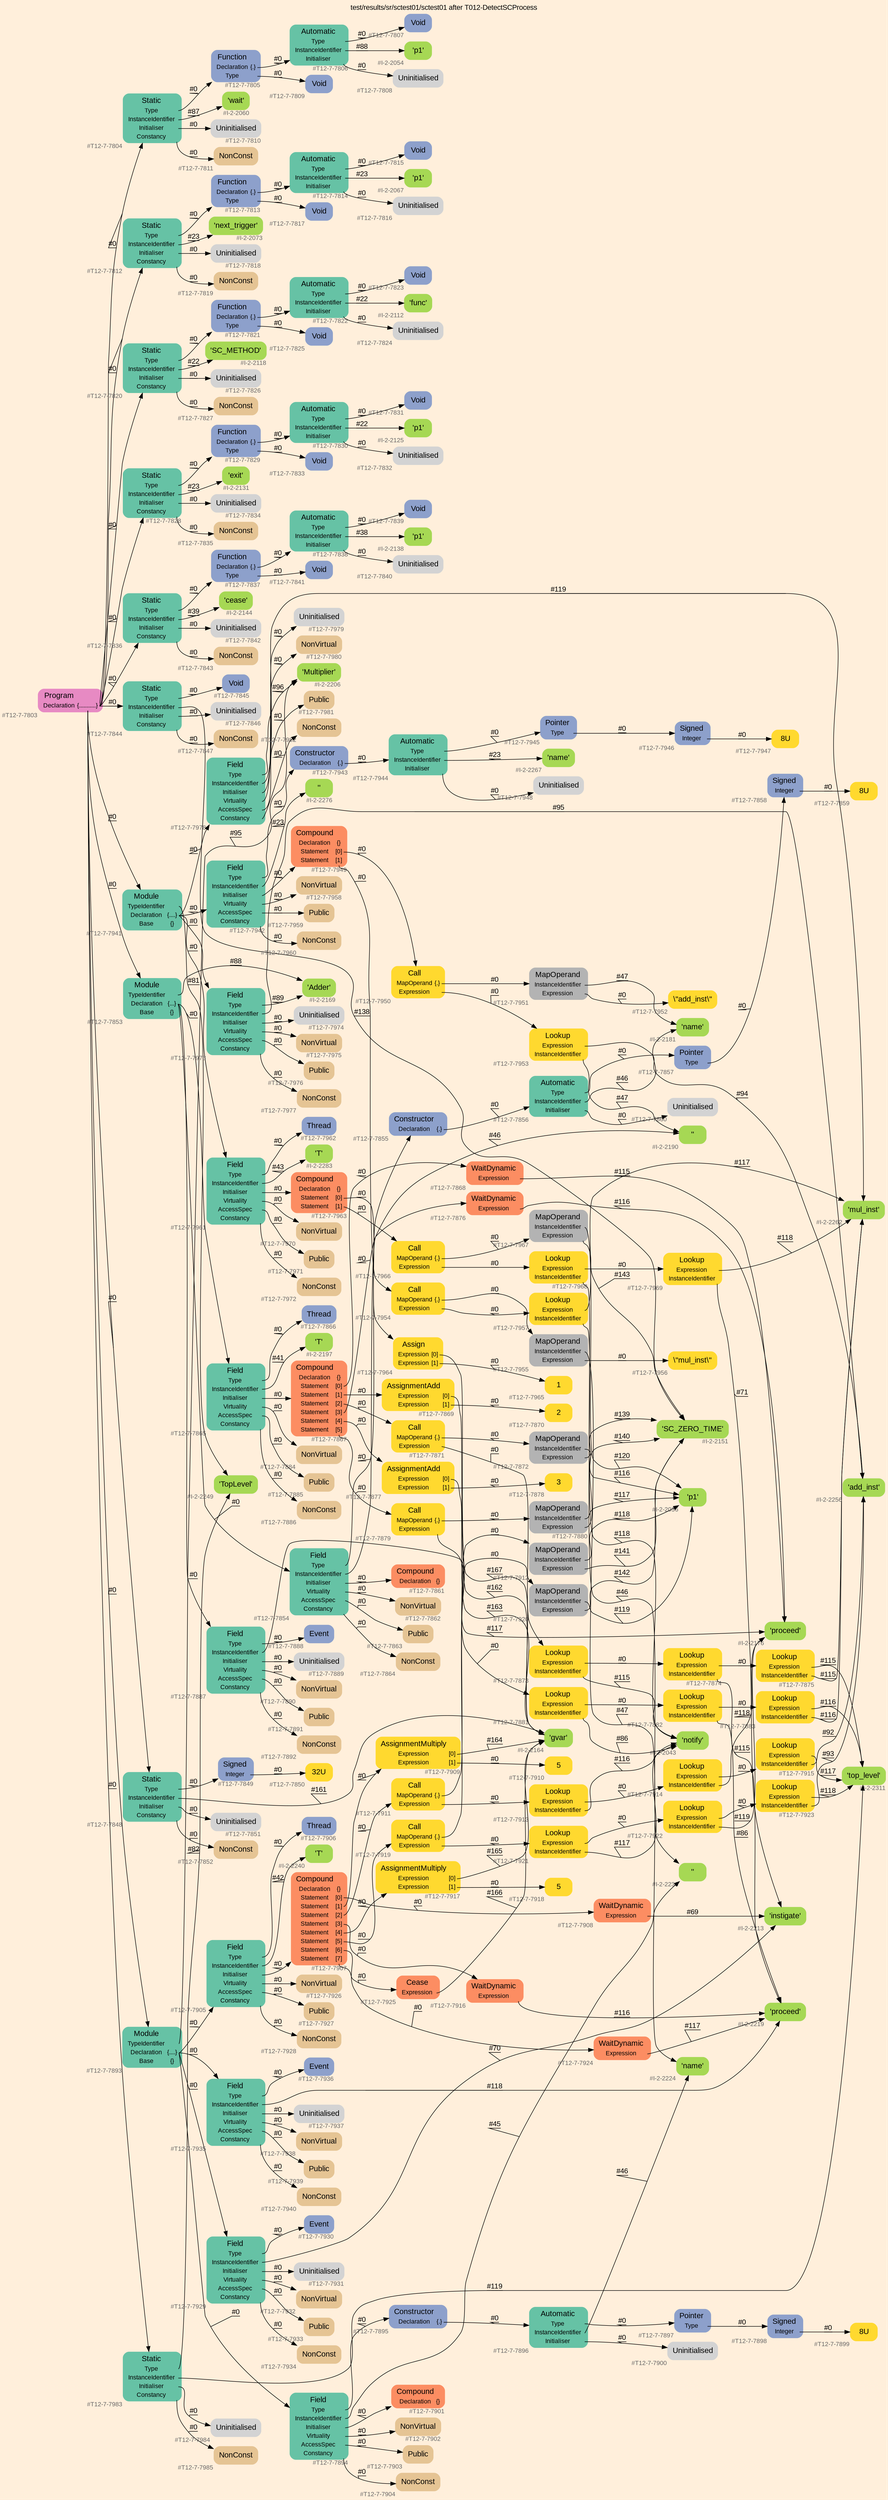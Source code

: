 digraph "test/results/sr/sctest01/sctest01 after T012-DetectSCProcess" {
label = "test/results/sr/sctest01/sctest01 after T012-DetectSCProcess"
labelloc = t
graph [
    rankdir = "LR"
    ranksep = 0.3
    bgcolor = antiquewhite1
    color = black
    fontcolor = black
    fontname = "Arial"
];
node [
    fontname = "Arial"
];
edge [
    fontname = "Arial"
];

// -------------------- node figure --------------------
// -------- block #T12-7-7803 ----------
"#T12-7-7803" [
    fillcolor = "/set28/4"
    xlabel = "#T12-7-7803"
    fontsize = "12"
    fontcolor = grey40
    shape = "plaintext"
    label = <<TABLE BORDER="0" CELLBORDER="0" CELLSPACING="0">
     <TR><TD><FONT COLOR="black" POINT-SIZE="15">Program</FONT></TD></TR>
     <TR><TD><FONT COLOR="black" POINT-SIZE="12">Declaration</FONT></TD><TD PORT="port0"><FONT COLOR="black" POINT-SIZE="12">{...........}</FONT></TD></TR>
    </TABLE>>
    style = "rounded,filled"
];

// -------- block #T12-7-7804 ----------
"#T12-7-7804" [
    fillcolor = "/set28/1"
    xlabel = "#T12-7-7804"
    fontsize = "12"
    fontcolor = grey40
    shape = "plaintext"
    label = <<TABLE BORDER="0" CELLBORDER="0" CELLSPACING="0">
     <TR><TD><FONT COLOR="black" POINT-SIZE="15">Static</FONT></TD></TR>
     <TR><TD><FONT COLOR="black" POINT-SIZE="12">Type</FONT></TD><TD PORT="port0"></TD></TR>
     <TR><TD><FONT COLOR="black" POINT-SIZE="12">InstanceIdentifier</FONT></TD><TD PORT="port1"></TD></TR>
     <TR><TD><FONT COLOR="black" POINT-SIZE="12">Initialiser</FONT></TD><TD PORT="port2"></TD></TR>
     <TR><TD><FONT COLOR="black" POINT-SIZE="12">Constancy</FONT></TD><TD PORT="port3"></TD></TR>
    </TABLE>>
    style = "rounded,filled"
];

// -------- block #T12-7-7805 ----------
"#T12-7-7805" [
    fillcolor = "/set28/3"
    xlabel = "#T12-7-7805"
    fontsize = "12"
    fontcolor = grey40
    shape = "plaintext"
    label = <<TABLE BORDER="0" CELLBORDER="0" CELLSPACING="0">
     <TR><TD><FONT COLOR="black" POINT-SIZE="15">Function</FONT></TD></TR>
     <TR><TD><FONT COLOR="black" POINT-SIZE="12">Declaration</FONT></TD><TD PORT="port0"><FONT COLOR="black" POINT-SIZE="12">{.}</FONT></TD></TR>
     <TR><TD><FONT COLOR="black" POINT-SIZE="12">Type</FONT></TD><TD PORT="port1"></TD></TR>
    </TABLE>>
    style = "rounded,filled"
];

// -------- block #T12-7-7806 ----------
"#T12-7-7806" [
    fillcolor = "/set28/1"
    xlabel = "#T12-7-7806"
    fontsize = "12"
    fontcolor = grey40
    shape = "plaintext"
    label = <<TABLE BORDER="0" CELLBORDER="0" CELLSPACING="0">
     <TR><TD><FONT COLOR="black" POINT-SIZE="15">Automatic</FONT></TD></TR>
     <TR><TD><FONT COLOR="black" POINT-SIZE="12">Type</FONT></TD><TD PORT="port0"></TD></TR>
     <TR><TD><FONT COLOR="black" POINT-SIZE="12">InstanceIdentifier</FONT></TD><TD PORT="port1"></TD></TR>
     <TR><TD><FONT COLOR="black" POINT-SIZE="12">Initialiser</FONT></TD><TD PORT="port2"></TD></TR>
    </TABLE>>
    style = "rounded,filled"
];

// -------- block #T12-7-7807 ----------
"#T12-7-7807" [
    fillcolor = "/set28/3"
    xlabel = "#T12-7-7807"
    fontsize = "12"
    fontcolor = grey40
    shape = "plaintext"
    label = <<TABLE BORDER="0" CELLBORDER="0" CELLSPACING="0">
     <TR><TD><FONT COLOR="black" POINT-SIZE="15">Void</FONT></TD></TR>
    </TABLE>>
    style = "rounded,filled"
];

// -------- block #I-2-2054 ----------
"#I-2-2054" [
    fillcolor = "/set28/5"
    xlabel = "#I-2-2054"
    fontsize = "12"
    fontcolor = grey40
    shape = "plaintext"
    label = <<TABLE BORDER="0" CELLBORDER="0" CELLSPACING="0">
     <TR><TD><FONT COLOR="black" POINT-SIZE="15">'p1'</FONT></TD></TR>
    </TABLE>>
    style = "rounded,filled"
];

// -------- block #T12-7-7808 ----------
"#T12-7-7808" [
    xlabel = "#T12-7-7808"
    fontsize = "12"
    fontcolor = grey40
    shape = "plaintext"
    label = <<TABLE BORDER="0" CELLBORDER="0" CELLSPACING="0">
     <TR><TD><FONT COLOR="black" POINT-SIZE="15">Uninitialised</FONT></TD></TR>
    </TABLE>>
    style = "rounded,filled"
];

// -------- block #T12-7-7809 ----------
"#T12-7-7809" [
    fillcolor = "/set28/3"
    xlabel = "#T12-7-7809"
    fontsize = "12"
    fontcolor = grey40
    shape = "plaintext"
    label = <<TABLE BORDER="0" CELLBORDER="0" CELLSPACING="0">
     <TR><TD><FONT COLOR="black" POINT-SIZE="15">Void</FONT></TD></TR>
    </TABLE>>
    style = "rounded,filled"
];

// -------- block #I-2-2060 ----------
"#I-2-2060" [
    fillcolor = "/set28/5"
    xlabel = "#I-2-2060"
    fontsize = "12"
    fontcolor = grey40
    shape = "plaintext"
    label = <<TABLE BORDER="0" CELLBORDER="0" CELLSPACING="0">
     <TR><TD><FONT COLOR="black" POINT-SIZE="15">'wait'</FONT></TD></TR>
    </TABLE>>
    style = "rounded,filled"
];

// -------- block #T12-7-7810 ----------
"#T12-7-7810" [
    xlabel = "#T12-7-7810"
    fontsize = "12"
    fontcolor = grey40
    shape = "plaintext"
    label = <<TABLE BORDER="0" CELLBORDER="0" CELLSPACING="0">
     <TR><TD><FONT COLOR="black" POINT-SIZE="15">Uninitialised</FONT></TD></TR>
    </TABLE>>
    style = "rounded,filled"
];

// -------- block #T12-7-7811 ----------
"#T12-7-7811" [
    fillcolor = "/set28/7"
    xlabel = "#T12-7-7811"
    fontsize = "12"
    fontcolor = grey40
    shape = "plaintext"
    label = <<TABLE BORDER="0" CELLBORDER="0" CELLSPACING="0">
     <TR><TD><FONT COLOR="black" POINT-SIZE="15">NonConst</FONT></TD></TR>
    </TABLE>>
    style = "rounded,filled"
];

// -------- block #T12-7-7812 ----------
"#T12-7-7812" [
    fillcolor = "/set28/1"
    xlabel = "#T12-7-7812"
    fontsize = "12"
    fontcolor = grey40
    shape = "plaintext"
    label = <<TABLE BORDER="0" CELLBORDER="0" CELLSPACING="0">
     <TR><TD><FONT COLOR="black" POINT-SIZE="15">Static</FONT></TD></TR>
     <TR><TD><FONT COLOR="black" POINT-SIZE="12">Type</FONT></TD><TD PORT="port0"></TD></TR>
     <TR><TD><FONT COLOR="black" POINT-SIZE="12">InstanceIdentifier</FONT></TD><TD PORT="port1"></TD></TR>
     <TR><TD><FONT COLOR="black" POINT-SIZE="12">Initialiser</FONT></TD><TD PORT="port2"></TD></TR>
     <TR><TD><FONT COLOR="black" POINT-SIZE="12">Constancy</FONT></TD><TD PORT="port3"></TD></TR>
    </TABLE>>
    style = "rounded,filled"
];

// -------- block #T12-7-7813 ----------
"#T12-7-7813" [
    fillcolor = "/set28/3"
    xlabel = "#T12-7-7813"
    fontsize = "12"
    fontcolor = grey40
    shape = "plaintext"
    label = <<TABLE BORDER="0" CELLBORDER="0" CELLSPACING="0">
     <TR><TD><FONT COLOR="black" POINT-SIZE="15">Function</FONT></TD></TR>
     <TR><TD><FONT COLOR="black" POINT-SIZE="12">Declaration</FONT></TD><TD PORT="port0"><FONT COLOR="black" POINT-SIZE="12">{.}</FONT></TD></TR>
     <TR><TD><FONT COLOR="black" POINT-SIZE="12">Type</FONT></TD><TD PORT="port1"></TD></TR>
    </TABLE>>
    style = "rounded,filled"
];

// -------- block #T12-7-7814 ----------
"#T12-7-7814" [
    fillcolor = "/set28/1"
    xlabel = "#T12-7-7814"
    fontsize = "12"
    fontcolor = grey40
    shape = "plaintext"
    label = <<TABLE BORDER="0" CELLBORDER="0" CELLSPACING="0">
     <TR><TD><FONT COLOR="black" POINT-SIZE="15">Automatic</FONT></TD></TR>
     <TR><TD><FONT COLOR="black" POINT-SIZE="12">Type</FONT></TD><TD PORT="port0"></TD></TR>
     <TR><TD><FONT COLOR="black" POINT-SIZE="12">InstanceIdentifier</FONT></TD><TD PORT="port1"></TD></TR>
     <TR><TD><FONT COLOR="black" POINT-SIZE="12">Initialiser</FONT></TD><TD PORT="port2"></TD></TR>
    </TABLE>>
    style = "rounded,filled"
];

// -------- block #T12-7-7815 ----------
"#T12-7-7815" [
    fillcolor = "/set28/3"
    xlabel = "#T12-7-7815"
    fontsize = "12"
    fontcolor = grey40
    shape = "plaintext"
    label = <<TABLE BORDER="0" CELLBORDER="0" CELLSPACING="0">
     <TR><TD><FONT COLOR="black" POINT-SIZE="15">Void</FONT></TD></TR>
    </TABLE>>
    style = "rounded,filled"
];

// -------- block #I-2-2067 ----------
"#I-2-2067" [
    fillcolor = "/set28/5"
    xlabel = "#I-2-2067"
    fontsize = "12"
    fontcolor = grey40
    shape = "plaintext"
    label = <<TABLE BORDER="0" CELLBORDER="0" CELLSPACING="0">
     <TR><TD><FONT COLOR="black" POINT-SIZE="15">'p1'</FONT></TD></TR>
    </TABLE>>
    style = "rounded,filled"
];

// -------- block #T12-7-7816 ----------
"#T12-7-7816" [
    xlabel = "#T12-7-7816"
    fontsize = "12"
    fontcolor = grey40
    shape = "plaintext"
    label = <<TABLE BORDER="0" CELLBORDER="0" CELLSPACING="0">
     <TR><TD><FONT COLOR="black" POINT-SIZE="15">Uninitialised</FONT></TD></TR>
    </TABLE>>
    style = "rounded,filled"
];

// -------- block #T12-7-7817 ----------
"#T12-7-7817" [
    fillcolor = "/set28/3"
    xlabel = "#T12-7-7817"
    fontsize = "12"
    fontcolor = grey40
    shape = "plaintext"
    label = <<TABLE BORDER="0" CELLBORDER="0" CELLSPACING="0">
     <TR><TD><FONT COLOR="black" POINT-SIZE="15">Void</FONT></TD></TR>
    </TABLE>>
    style = "rounded,filled"
];

// -------- block #I-2-2073 ----------
"#I-2-2073" [
    fillcolor = "/set28/5"
    xlabel = "#I-2-2073"
    fontsize = "12"
    fontcolor = grey40
    shape = "plaintext"
    label = <<TABLE BORDER="0" CELLBORDER="0" CELLSPACING="0">
     <TR><TD><FONT COLOR="black" POINT-SIZE="15">'next_trigger'</FONT></TD></TR>
    </TABLE>>
    style = "rounded,filled"
];

// -------- block #T12-7-7818 ----------
"#T12-7-7818" [
    xlabel = "#T12-7-7818"
    fontsize = "12"
    fontcolor = grey40
    shape = "plaintext"
    label = <<TABLE BORDER="0" CELLBORDER="0" CELLSPACING="0">
     <TR><TD><FONT COLOR="black" POINT-SIZE="15">Uninitialised</FONT></TD></TR>
    </TABLE>>
    style = "rounded,filled"
];

// -------- block #T12-7-7819 ----------
"#T12-7-7819" [
    fillcolor = "/set28/7"
    xlabel = "#T12-7-7819"
    fontsize = "12"
    fontcolor = grey40
    shape = "plaintext"
    label = <<TABLE BORDER="0" CELLBORDER="0" CELLSPACING="0">
     <TR><TD><FONT COLOR="black" POINT-SIZE="15">NonConst</FONT></TD></TR>
    </TABLE>>
    style = "rounded,filled"
];

// -------- block #T12-7-7820 ----------
"#T12-7-7820" [
    fillcolor = "/set28/1"
    xlabel = "#T12-7-7820"
    fontsize = "12"
    fontcolor = grey40
    shape = "plaintext"
    label = <<TABLE BORDER="0" CELLBORDER="0" CELLSPACING="0">
     <TR><TD><FONT COLOR="black" POINT-SIZE="15">Static</FONT></TD></TR>
     <TR><TD><FONT COLOR="black" POINT-SIZE="12">Type</FONT></TD><TD PORT="port0"></TD></TR>
     <TR><TD><FONT COLOR="black" POINT-SIZE="12">InstanceIdentifier</FONT></TD><TD PORT="port1"></TD></TR>
     <TR><TD><FONT COLOR="black" POINT-SIZE="12">Initialiser</FONT></TD><TD PORT="port2"></TD></TR>
     <TR><TD><FONT COLOR="black" POINT-SIZE="12">Constancy</FONT></TD><TD PORT="port3"></TD></TR>
    </TABLE>>
    style = "rounded,filled"
];

// -------- block #T12-7-7821 ----------
"#T12-7-7821" [
    fillcolor = "/set28/3"
    xlabel = "#T12-7-7821"
    fontsize = "12"
    fontcolor = grey40
    shape = "plaintext"
    label = <<TABLE BORDER="0" CELLBORDER="0" CELLSPACING="0">
     <TR><TD><FONT COLOR="black" POINT-SIZE="15">Function</FONT></TD></TR>
     <TR><TD><FONT COLOR="black" POINT-SIZE="12">Declaration</FONT></TD><TD PORT="port0"><FONT COLOR="black" POINT-SIZE="12">{.}</FONT></TD></TR>
     <TR><TD><FONT COLOR="black" POINT-SIZE="12">Type</FONT></TD><TD PORT="port1"></TD></TR>
    </TABLE>>
    style = "rounded,filled"
];

// -------- block #T12-7-7822 ----------
"#T12-7-7822" [
    fillcolor = "/set28/1"
    xlabel = "#T12-7-7822"
    fontsize = "12"
    fontcolor = grey40
    shape = "plaintext"
    label = <<TABLE BORDER="0" CELLBORDER="0" CELLSPACING="0">
     <TR><TD><FONT COLOR="black" POINT-SIZE="15">Automatic</FONT></TD></TR>
     <TR><TD><FONT COLOR="black" POINT-SIZE="12">Type</FONT></TD><TD PORT="port0"></TD></TR>
     <TR><TD><FONT COLOR="black" POINT-SIZE="12">InstanceIdentifier</FONT></TD><TD PORT="port1"></TD></TR>
     <TR><TD><FONT COLOR="black" POINT-SIZE="12">Initialiser</FONT></TD><TD PORT="port2"></TD></TR>
    </TABLE>>
    style = "rounded,filled"
];

// -------- block #T12-7-7823 ----------
"#T12-7-7823" [
    fillcolor = "/set28/3"
    xlabel = "#T12-7-7823"
    fontsize = "12"
    fontcolor = grey40
    shape = "plaintext"
    label = <<TABLE BORDER="0" CELLBORDER="0" CELLSPACING="0">
     <TR><TD><FONT COLOR="black" POINT-SIZE="15">Void</FONT></TD></TR>
    </TABLE>>
    style = "rounded,filled"
];

// -------- block #I-2-2112 ----------
"#I-2-2112" [
    fillcolor = "/set28/5"
    xlabel = "#I-2-2112"
    fontsize = "12"
    fontcolor = grey40
    shape = "plaintext"
    label = <<TABLE BORDER="0" CELLBORDER="0" CELLSPACING="0">
     <TR><TD><FONT COLOR="black" POINT-SIZE="15">'func'</FONT></TD></TR>
    </TABLE>>
    style = "rounded,filled"
];

// -------- block #T12-7-7824 ----------
"#T12-7-7824" [
    xlabel = "#T12-7-7824"
    fontsize = "12"
    fontcolor = grey40
    shape = "plaintext"
    label = <<TABLE BORDER="0" CELLBORDER="0" CELLSPACING="0">
     <TR><TD><FONT COLOR="black" POINT-SIZE="15">Uninitialised</FONT></TD></TR>
    </TABLE>>
    style = "rounded,filled"
];

// -------- block #T12-7-7825 ----------
"#T12-7-7825" [
    fillcolor = "/set28/3"
    xlabel = "#T12-7-7825"
    fontsize = "12"
    fontcolor = grey40
    shape = "plaintext"
    label = <<TABLE BORDER="0" CELLBORDER="0" CELLSPACING="0">
     <TR><TD><FONT COLOR="black" POINT-SIZE="15">Void</FONT></TD></TR>
    </TABLE>>
    style = "rounded,filled"
];

// -------- block #I-2-2118 ----------
"#I-2-2118" [
    fillcolor = "/set28/5"
    xlabel = "#I-2-2118"
    fontsize = "12"
    fontcolor = grey40
    shape = "plaintext"
    label = <<TABLE BORDER="0" CELLBORDER="0" CELLSPACING="0">
     <TR><TD><FONT COLOR="black" POINT-SIZE="15">'SC_METHOD'</FONT></TD></TR>
    </TABLE>>
    style = "rounded,filled"
];

// -------- block #T12-7-7826 ----------
"#T12-7-7826" [
    xlabel = "#T12-7-7826"
    fontsize = "12"
    fontcolor = grey40
    shape = "plaintext"
    label = <<TABLE BORDER="0" CELLBORDER="0" CELLSPACING="0">
     <TR><TD><FONT COLOR="black" POINT-SIZE="15">Uninitialised</FONT></TD></TR>
    </TABLE>>
    style = "rounded,filled"
];

// -------- block #T12-7-7827 ----------
"#T12-7-7827" [
    fillcolor = "/set28/7"
    xlabel = "#T12-7-7827"
    fontsize = "12"
    fontcolor = grey40
    shape = "plaintext"
    label = <<TABLE BORDER="0" CELLBORDER="0" CELLSPACING="0">
     <TR><TD><FONT COLOR="black" POINT-SIZE="15">NonConst</FONT></TD></TR>
    </TABLE>>
    style = "rounded,filled"
];

// -------- block #T12-7-7828 ----------
"#T12-7-7828" [
    fillcolor = "/set28/1"
    xlabel = "#T12-7-7828"
    fontsize = "12"
    fontcolor = grey40
    shape = "plaintext"
    label = <<TABLE BORDER="0" CELLBORDER="0" CELLSPACING="0">
     <TR><TD><FONT COLOR="black" POINT-SIZE="15">Static</FONT></TD></TR>
     <TR><TD><FONT COLOR="black" POINT-SIZE="12">Type</FONT></TD><TD PORT="port0"></TD></TR>
     <TR><TD><FONT COLOR="black" POINT-SIZE="12">InstanceIdentifier</FONT></TD><TD PORT="port1"></TD></TR>
     <TR><TD><FONT COLOR="black" POINT-SIZE="12">Initialiser</FONT></TD><TD PORT="port2"></TD></TR>
     <TR><TD><FONT COLOR="black" POINT-SIZE="12">Constancy</FONT></TD><TD PORT="port3"></TD></TR>
    </TABLE>>
    style = "rounded,filled"
];

// -------- block #T12-7-7829 ----------
"#T12-7-7829" [
    fillcolor = "/set28/3"
    xlabel = "#T12-7-7829"
    fontsize = "12"
    fontcolor = grey40
    shape = "plaintext"
    label = <<TABLE BORDER="0" CELLBORDER="0" CELLSPACING="0">
     <TR><TD><FONT COLOR="black" POINT-SIZE="15">Function</FONT></TD></TR>
     <TR><TD><FONT COLOR="black" POINT-SIZE="12">Declaration</FONT></TD><TD PORT="port0"><FONT COLOR="black" POINT-SIZE="12">{.}</FONT></TD></TR>
     <TR><TD><FONT COLOR="black" POINT-SIZE="12">Type</FONT></TD><TD PORT="port1"></TD></TR>
    </TABLE>>
    style = "rounded,filled"
];

// -------- block #T12-7-7830 ----------
"#T12-7-7830" [
    fillcolor = "/set28/1"
    xlabel = "#T12-7-7830"
    fontsize = "12"
    fontcolor = grey40
    shape = "plaintext"
    label = <<TABLE BORDER="0" CELLBORDER="0" CELLSPACING="0">
     <TR><TD><FONT COLOR="black" POINT-SIZE="15">Automatic</FONT></TD></TR>
     <TR><TD><FONT COLOR="black" POINT-SIZE="12">Type</FONT></TD><TD PORT="port0"></TD></TR>
     <TR><TD><FONT COLOR="black" POINT-SIZE="12">InstanceIdentifier</FONT></TD><TD PORT="port1"></TD></TR>
     <TR><TD><FONT COLOR="black" POINT-SIZE="12">Initialiser</FONT></TD><TD PORT="port2"></TD></TR>
    </TABLE>>
    style = "rounded,filled"
];

// -------- block #T12-7-7831 ----------
"#T12-7-7831" [
    fillcolor = "/set28/3"
    xlabel = "#T12-7-7831"
    fontsize = "12"
    fontcolor = grey40
    shape = "plaintext"
    label = <<TABLE BORDER="0" CELLBORDER="0" CELLSPACING="0">
     <TR><TD><FONT COLOR="black" POINT-SIZE="15">Void</FONT></TD></TR>
    </TABLE>>
    style = "rounded,filled"
];

// -------- block #I-2-2125 ----------
"#I-2-2125" [
    fillcolor = "/set28/5"
    xlabel = "#I-2-2125"
    fontsize = "12"
    fontcolor = grey40
    shape = "plaintext"
    label = <<TABLE BORDER="0" CELLBORDER="0" CELLSPACING="0">
     <TR><TD><FONT COLOR="black" POINT-SIZE="15">'p1'</FONT></TD></TR>
    </TABLE>>
    style = "rounded,filled"
];

// -------- block #T12-7-7832 ----------
"#T12-7-7832" [
    xlabel = "#T12-7-7832"
    fontsize = "12"
    fontcolor = grey40
    shape = "plaintext"
    label = <<TABLE BORDER="0" CELLBORDER="0" CELLSPACING="0">
     <TR><TD><FONT COLOR="black" POINT-SIZE="15">Uninitialised</FONT></TD></TR>
    </TABLE>>
    style = "rounded,filled"
];

// -------- block #T12-7-7833 ----------
"#T12-7-7833" [
    fillcolor = "/set28/3"
    xlabel = "#T12-7-7833"
    fontsize = "12"
    fontcolor = grey40
    shape = "plaintext"
    label = <<TABLE BORDER="0" CELLBORDER="0" CELLSPACING="0">
     <TR><TD><FONT COLOR="black" POINT-SIZE="15">Void</FONT></TD></TR>
    </TABLE>>
    style = "rounded,filled"
];

// -------- block #I-2-2131 ----------
"#I-2-2131" [
    fillcolor = "/set28/5"
    xlabel = "#I-2-2131"
    fontsize = "12"
    fontcolor = grey40
    shape = "plaintext"
    label = <<TABLE BORDER="0" CELLBORDER="0" CELLSPACING="0">
     <TR><TD><FONT COLOR="black" POINT-SIZE="15">'exit'</FONT></TD></TR>
    </TABLE>>
    style = "rounded,filled"
];

// -------- block #T12-7-7834 ----------
"#T12-7-7834" [
    xlabel = "#T12-7-7834"
    fontsize = "12"
    fontcolor = grey40
    shape = "plaintext"
    label = <<TABLE BORDER="0" CELLBORDER="0" CELLSPACING="0">
     <TR><TD><FONT COLOR="black" POINT-SIZE="15">Uninitialised</FONT></TD></TR>
    </TABLE>>
    style = "rounded,filled"
];

// -------- block #T12-7-7835 ----------
"#T12-7-7835" [
    fillcolor = "/set28/7"
    xlabel = "#T12-7-7835"
    fontsize = "12"
    fontcolor = grey40
    shape = "plaintext"
    label = <<TABLE BORDER="0" CELLBORDER="0" CELLSPACING="0">
     <TR><TD><FONT COLOR="black" POINT-SIZE="15">NonConst</FONT></TD></TR>
    </TABLE>>
    style = "rounded,filled"
];

// -------- block #T12-7-7836 ----------
"#T12-7-7836" [
    fillcolor = "/set28/1"
    xlabel = "#T12-7-7836"
    fontsize = "12"
    fontcolor = grey40
    shape = "plaintext"
    label = <<TABLE BORDER="0" CELLBORDER="0" CELLSPACING="0">
     <TR><TD><FONT COLOR="black" POINT-SIZE="15">Static</FONT></TD></TR>
     <TR><TD><FONT COLOR="black" POINT-SIZE="12">Type</FONT></TD><TD PORT="port0"></TD></TR>
     <TR><TD><FONT COLOR="black" POINT-SIZE="12">InstanceIdentifier</FONT></TD><TD PORT="port1"></TD></TR>
     <TR><TD><FONT COLOR="black" POINT-SIZE="12">Initialiser</FONT></TD><TD PORT="port2"></TD></TR>
     <TR><TD><FONT COLOR="black" POINT-SIZE="12">Constancy</FONT></TD><TD PORT="port3"></TD></TR>
    </TABLE>>
    style = "rounded,filled"
];

// -------- block #T12-7-7837 ----------
"#T12-7-7837" [
    fillcolor = "/set28/3"
    xlabel = "#T12-7-7837"
    fontsize = "12"
    fontcolor = grey40
    shape = "plaintext"
    label = <<TABLE BORDER="0" CELLBORDER="0" CELLSPACING="0">
     <TR><TD><FONT COLOR="black" POINT-SIZE="15">Function</FONT></TD></TR>
     <TR><TD><FONT COLOR="black" POINT-SIZE="12">Declaration</FONT></TD><TD PORT="port0"><FONT COLOR="black" POINT-SIZE="12">{.}</FONT></TD></TR>
     <TR><TD><FONT COLOR="black" POINT-SIZE="12">Type</FONT></TD><TD PORT="port1"></TD></TR>
    </TABLE>>
    style = "rounded,filled"
];

// -------- block #T12-7-7838 ----------
"#T12-7-7838" [
    fillcolor = "/set28/1"
    xlabel = "#T12-7-7838"
    fontsize = "12"
    fontcolor = grey40
    shape = "plaintext"
    label = <<TABLE BORDER="0" CELLBORDER="0" CELLSPACING="0">
     <TR><TD><FONT COLOR="black" POINT-SIZE="15">Automatic</FONT></TD></TR>
     <TR><TD><FONT COLOR="black" POINT-SIZE="12">Type</FONT></TD><TD PORT="port0"></TD></TR>
     <TR><TD><FONT COLOR="black" POINT-SIZE="12">InstanceIdentifier</FONT></TD><TD PORT="port1"></TD></TR>
     <TR><TD><FONT COLOR="black" POINT-SIZE="12">Initialiser</FONT></TD><TD PORT="port2"></TD></TR>
    </TABLE>>
    style = "rounded,filled"
];

// -------- block #T12-7-7839 ----------
"#T12-7-7839" [
    fillcolor = "/set28/3"
    xlabel = "#T12-7-7839"
    fontsize = "12"
    fontcolor = grey40
    shape = "plaintext"
    label = <<TABLE BORDER="0" CELLBORDER="0" CELLSPACING="0">
     <TR><TD><FONT COLOR="black" POINT-SIZE="15">Void</FONT></TD></TR>
    </TABLE>>
    style = "rounded,filled"
];

// -------- block #I-2-2138 ----------
"#I-2-2138" [
    fillcolor = "/set28/5"
    xlabel = "#I-2-2138"
    fontsize = "12"
    fontcolor = grey40
    shape = "plaintext"
    label = <<TABLE BORDER="0" CELLBORDER="0" CELLSPACING="0">
     <TR><TD><FONT COLOR="black" POINT-SIZE="15">'p1'</FONT></TD></TR>
    </TABLE>>
    style = "rounded,filled"
];

// -------- block #T12-7-7840 ----------
"#T12-7-7840" [
    xlabel = "#T12-7-7840"
    fontsize = "12"
    fontcolor = grey40
    shape = "plaintext"
    label = <<TABLE BORDER="0" CELLBORDER="0" CELLSPACING="0">
     <TR><TD><FONT COLOR="black" POINT-SIZE="15">Uninitialised</FONT></TD></TR>
    </TABLE>>
    style = "rounded,filled"
];

// -------- block #T12-7-7841 ----------
"#T12-7-7841" [
    fillcolor = "/set28/3"
    xlabel = "#T12-7-7841"
    fontsize = "12"
    fontcolor = grey40
    shape = "plaintext"
    label = <<TABLE BORDER="0" CELLBORDER="0" CELLSPACING="0">
     <TR><TD><FONT COLOR="black" POINT-SIZE="15">Void</FONT></TD></TR>
    </TABLE>>
    style = "rounded,filled"
];

// -------- block #I-2-2144 ----------
"#I-2-2144" [
    fillcolor = "/set28/5"
    xlabel = "#I-2-2144"
    fontsize = "12"
    fontcolor = grey40
    shape = "plaintext"
    label = <<TABLE BORDER="0" CELLBORDER="0" CELLSPACING="0">
     <TR><TD><FONT COLOR="black" POINT-SIZE="15">'cease'</FONT></TD></TR>
    </TABLE>>
    style = "rounded,filled"
];

// -------- block #T12-7-7842 ----------
"#T12-7-7842" [
    xlabel = "#T12-7-7842"
    fontsize = "12"
    fontcolor = grey40
    shape = "plaintext"
    label = <<TABLE BORDER="0" CELLBORDER="0" CELLSPACING="0">
     <TR><TD><FONT COLOR="black" POINT-SIZE="15">Uninitialised</FONT></TD></TR>
    </TABLE>>
    style = "rounded,filled"
];

// -------- block #T12-7-7843 ----------
"#T12-7-7843" [
    fillcolor = "/set28/7"
    xlabel = "#T12-7-7843"
    fontsize = "12"
    fontcolor = grey40
    shape = "plaintext"
    label = <<TABLE BORDER="0" CELLBORDER="0" CELLSPACING="0">
     <TR><TD><FONT COLOR="black" POINT-SIZE="15">NonConst</FONT></TD></TR>
    </TABLE>>
    style = "rounded,filled"
];

// -------- block #T12-7-7844 ----------
"#T12-7-7844" [
    fillcolor = "/set28/1"
    xlabel = "#T12-7-7844"
    fontsize = "12"
    fontcolor = grey40
    shape = "plaintext"
    label = <<TABLE BORDER="0" CELLBORDER="0" CELLSPACING="0">
     <TR><TD><FONT COLOR="black" POINT-SIZE="15">Static</FONT></TD></TR>
     <TR><TD><FONT COLOR="black" POINT-SIZE="12">Type</FONT></TD><TD PORT="port0"></TD></TR>
     <TR><TD><FONT COLOR="black" POINT-SIZE="12">InstanceIdentifier</FONT></TD><TD PORT="port1"></TD></TR>
     <TR><TD><FONT COLOR="black" POINT-SIZE="12">Initialiser</FONT></TD><TD PORT="port2"></TD></TR>
     <TR><TD><FONT COLOR="black" POINT-SIZE="12">Constancy</FONT></TD><TD PORT="port3"></TD></TR>
    </TABLE>>
    style = "rounded,filled"
];

// -------- block #T12-7-7845 ----------
"#T12-7-7845" [
    fillcolor = "/set28/3"
    xlabel = "#T12-7-7845"
    fontsize = "12"
    fontcolor = grey40
    shape = "plaintext"
    label = <<TABLE BORDER="0" CELLBORDER="0" CELLSPACING="0">
     <TR><TD><FONT COLOR="black" POINT-SIZE="15">Void</FONT></TD></TR>
    </TABLE>>
    style = "rounded,filled"
];

// -------- block #I-2-2151 ----------
"#I-2-2151" [
    fillcolor = "/set28/5"
    xlabel = "#I-2-2151"
    fontsize = "12"
    fontcolor = grey40
    shape = "plaintext"
    label = <<TABLE BORDER="0" CELLBORDER="0" CELLSPACING="0">
     <TR><TD><FONT COLOR="black" POINT-SIZE="15">'SC_ZERO_TIME'</FONT></TD></TR>
    </TABLE>>
    style = "rounded,filled"
];

// -------- block #T12-7-7846 ----------
"#T12-7-7846" [
    xlabel = "#T12-7-7846"
    fontsize = "12"
    fontcolor = grey40
    shape = "plaintext"
    label = <<TABLE BORDER="0" CELLBORDER="0" CELLSPACING="0">
     <TR><TD><FONT COLOR="black" POINT-SIZE="15">Uninitialised</FONT></TD></TR>
    </TABLE>>
    style = "rounded,filled"
];

// -------- block #T12-7-7847 ----------
"#T12-7-7847" [
    fillcolor = "/set28/7"
    xlabel = "#T12-7-7847"
    fontsize = "12"
    fontcolor = grey40
    shape = "plaintext"
    label = <<TABLE BORDER="0" CELLBORDER="0" CELLSPACING="0">
     <TR><TD><FONT COLOR="black" POINT-SIZE="15">NonConst</FONT></TD></TR>
    </TABLE>>
    style = "rounded,filled"
];

// -------- block #T12-7-7848 ----------
"#T12-7-7848" [
    fillcolor = "/set28/1"
    xlabel = "#T12-7-7848"
    fontsize = "12"
    fontcolor = grey40
    shape = "plaintext"
    label = <<TABLE BORDER="0" CELLBORDER="0" CELLSPACING="0">
     <TR><TD><FONT COLOR="black" POINT-SIZE="15">Static</FONT></TD></TR>
     <TR><TD><FONT COLOR="black" POINT-SIZE="12">Type</FONT></TD><TD PORT="port0"></TD></TR>
     <TR><TD><FONT COLOR="black" POINT-SIZE="12">InstanceIdentifier</FONT></TD><TD PORT="port1"></TD></TR>
     <TR><TD><FONT COLOR="black" POINT-SIZE="12">Initialiser</FONT></TD><TD PORT="port2"></TD></TR>
     <TR><TD><FONT COLOR="black" POINT-SIZE="12">Constancy</FONT></TD><TD PORT="port3"></TD></TR>
    </TABLE>>
    style = "rounded,filled"
];

// -------- block #T12-7-7849 ----------
"#T12-7-7849" [
    fillcolor = "/set28/3"
    xlabel = "#T12-7-7849"
    fontsize = "12"
    fontcolor = grey40
    shape = "plaintext"
    label = <<TABLE BORDER="0" CELLBORDER="0" CELLSPACING="0">
     <TR><TD><FONT COLOR="black" POINT-SIZE="15">Signed</FONT></TD></TR>
     <TR><TD><FONT COLOR="black" POINT-SIZE="12">Integer</FONT></TD><TD PORT="port0"></TD></TR>
    </TABLE>>
    style = "rounded,filled"
];

// -------- block #T12-7-7850 ----------
"#T12-7-7850" [
    fillcolor = "/set28/6"
    xlabel = "#T12-7-7850"
    fontsize = "12"
    fontcolor = grey40
    shape = "plaintext"
    label = <<TABLE BORDER="0" CELLBORDER="0" CELLSPACING="0">
     <TR><TD><FONT COLOR="black" POINT-SIZE="15">32U</FONT></TD></TR>
    </TABLE>>
    style = "rounded,filled"
];

// -------- block #I-2-2164 ----------
"#I-2-2164" [
    fillcolor = "/set28/5"
    xlabel = "#I-2-2164"
    fontsize = "12"
    fontcolor = grey40
    shape = "plaintext"
    label = <<TABLE BORDER="0" CELLBORDER="0" CELLSPACING="0">
     <TR><TD><FONT COLOR="black" POINT-SIZE="15">'gvar'</FONT></TD></TR>
    </TABLE>>
    style = "rounded,filled"
];

// -------- block #T12-7-7851 ----------
"#T12-7-7851" [
    xlabel = "#T12-7-7851"
    fontsize = "12"
    fontcolor = grey40
    shape = "plaintext"
    label = <<TABLE BORDER="0" CELLBORDER="0" CELLSPACING="0">
     <TR><TD><FONT COLOR="black" POINT-SIZE="15">Uninitialised</FONT></TD></TR>
    </TABLE>>
    style = "rounded,filled"
];

// -------- block #T12-7-7852 ----------
"#T12-7-7852" [
    fillcolor = "/set28/7"
    xlabel = "#T12-7-7852"
    fontsize = "12"
    fontcolor = grey40
    shape = "plaintext"
    label = <<TABLE BORDER="0" CELLBORDER="0" CELLSPACING="0">
     <TR><TD><FONT COLOR="black" POINT-SIZE="15">NonConst</FONT></TD></TR>
    </TABLE>>
    style = "rounded,filled"
];

// -------- block #T12-7-7853 ----------
"#T12-7-7853" [
    fillcolor = "/set28/1"
    xlabel = "#T12-7-7853"
    fontsize = "12"
    fontcolor = grey40
    shape = "plaintext"
    label = <<TABLE BORDER="0" CELLBORDER="0" CELLSPACING="0">
     <TR><TD><FONT COLOR="black" POINT-SIZE="15">Module</FONT></TD></TR>
     <TR><TD><FONT COLOR="black" POINT-SIZE="12">TypeIdentifier</FONT></TD><TD PORT="port0"></TD></TR>
     <TR><TD><FONT COLOR="black" POINT-SIZE="12">Declaration</FONT></TD><TD PORT="port1"><FONT COLOR="black" POINT-SIZE="12">{...}</FONT></TD></TR>
     <TR><TD><FONT COLOR="black" POINT-SIZE="12">Base</FONT></TD><TD PORT="port2"><FONT COLOR="black" POINT-SIZE="12">{}</FONT></TD></TR>
    </TABLE>>
    style = "rounded,filled"
];

// -------- block #I-2-2169 ----------
"#I-2-2169" [
    fillcolor = "/set28/5"
    xlabel = "#I-2-2169"
    fontsize = "12"
    fontcolor = grey40
    shape = "plaintext"
    label = <<TABLE BORDER="0" CELLBORDER="0" CELLSPACING="0">
     <TR><TD><FONT COLOR="black" POINT-SIZE="15">'Adder'</FONT></TD></TR>
    </TABLE>>
    style = "rounded,filled"
];

// -------- block #T12-7-7854 ----------
"#T12-7-7854" [
    fillcolor = "/set28/1"
    xlabel = "#T12-7-7854"
    fontsize = "12"
    fontcolor = grey40
    shape = "plaintext"
    label = <<TABLE BORDER="0" CELLBORDER="0" CELLSPACING="0">
     <TR><TD><FONT COLOR="black" POINT-SIZE="15">Field</FONT></TD></TR>
     <TR><TD><FONT COLOR="black" POINT-SIZE="12">Type</FONT></TD><TD PORT="port0"></TD></TR>
     <TR><TD><FONT COLOR="black" POINT-SIZE="12">InstanceIdentifier</FONT></TD><TD PORT="port1"></TD></TR>
     <TR><TD><FONT COLOR="black" POINT-SIZE="12">Initialiser</FONT></TD><TD PORT="port2"></TD></TR>
     <TR><TD><FONT COLOR="black" POINT-SIZE="12">Virtuality</FONT></TD><TD PORT="port3"></TD></TR>
     <TR><TD><FONT COLOR="black" POINT-SIZE="12">AccessSpec</FONT></TD><TD PORT="port4"></TD></TR>
     <TR><TD><FONT COLOR="black" POINT-SIZE="12">Constancy</FONT></TD><TD PORT="port5"></TD></TR>
    </TABLE>>
    style = "rounded,filled"
];

// -------- block #T12-7-7855 ----------
"#T12-7-7855" [
    fillcolor = "/set28/3"
    xlabel = "#T12-7-7855"
    fontsize = "12"
    fontcolor = grey40
    shape = "plaintext"
    label = <<TABLE BORDER="0" CELLBORDER="0" CELLSPACING="0">
     <TR><TD><FONT COLOR="black" POINT-SIZE="15">Constructor</FONT></TD></TR>
     <TR><TD><FONT COLOR="black" POINT-SIZE="12">Declaration</FONT></TD><TD PORT="port0"><FONT COLOR="black" POINT-SIZE="12">{.}</FONT></TD></TR>
    </TABLE>>
    style = "rounded,filled"
];

// -------- block #T12-7-7856 ----------
"#T12-7-7856" [
    fillcolor = "/set28/1"
    xlabel = "#T12-7-7856"
    fontsize = "12"
    fontcolor = grey40
    shape = "plaintext"
    label = <<TABLE BORDER="0" CELLBORDER="0" CELLSPACING="0">
     <TR><TD><FONT COLOR="black" POINT-SIZE="15">Automatic</FONT></TD></TR>
     <TR><TD><FONT COLOR="black" POINT-SIZE="12">Type</FONT></TD><TD PORT="port0"></TD></TR>
     <TR><TD><FONT COLOR="black" POINT-SIZE="12">InstanceIdentifier</FONT></TD><TD PORT="port1"></TD></TR>
     <TR><TD><FONT COLOR="black" POINT-SIZE="12">Initialiser</FONT></TD><TD PORT="port2"></TD></TR>
    </TABLE>>
    style = "rounded,filled"
];

// -------- block #T12-7-7857 ----------
"#T12-7-7857" [
    fillcolor = "/set28/3"
    xlabel = "#T12-7-7857"
    fontsize = "12"
    fontcolor = grey40
    shape = "plaintext"
    label = <<TABLE BORDER="0" CELLBORDER="0" CELLSPACING="0">
     <TR><TD><FONT COLOR="black" POINT-SIZE="15">Pointer</FONT></TD></TR>
     <TR><TD><FONT COLOR="black" POINT-SIZE="12">Type</FONT></TD><TD PORT="port0"></TD></TR>
    </TABLE>>
    style = "rounded,filled"
];

// -------- block #T12-7-7858 ----------
"#T12-7-7858" [
    fillcolor = "/set28/3"
    xlabel = "#T12-7-7858"
    fontsize = "12"
    fontcolor = grey40
    shape = "plaintext"
    label = <<TABLE BORDER="0" CELLBORDER="0" CELLSPACING="0">
     <TR><TD><FONT COLOR="black" POINT-SIZE="15">Signed</FONT></TD></TR>
     <TR><TD><FONT COLOR="black" POINT-SIZE="12">Integer</FONT></TD><TD PORT="port0"></TD></TR>
    </TABLE>>
    style = "rounded,filled"
];

// -------- block #T12-7-7859 ----------
"#T12-7-7859" [
    fillcolor = "/set28/6"
    xlabel = "#T12-7-7859"
    fontsize = "12"
    fontcolor = grey40
    shape = "plaintext"
    label = <<TABLE BORDER="0" CELLBORDER="0" CELLSPACING="0">
     <TR><TD><FONT COLOR="black" POINT-SIZE="15">8U</FONT></TD></TR>
    </TABLE>>
    style = "rounded,filled"
];

// -------- block #I-2-2181 ----------
"#I-2-2181" [
    fillcolor = "/set28/5"
    xlabel = "#I-2-2181"
    fontsize = "12"
    fontcolor = grey40
    shape = "plaintext"
    label = <<TABLE BORDER="0" CELLBORDER="0" CELLSPACING="0">
     <TR><TD><FONT COLOR="black" POINT-SIZE="15">'name'</FONT></TD></TR>
    </TABLE>>
    style = "rounded,filled"
];

// -------- block #T12-7-7860 ----------
"#T12-7-7860" [
    xlabel = "#T12-7-7860"
    fontsize = "12"
    fontcolor = grey40
    shape = "plaintext"
    label = <<TABLE BORDER="0" CELLBORDER="0" CELLSPACING="0">
     <TR><TD><FONT COLOR="black" POINT-SIZE="15">Uninitialised</FONT></TD></TR>
    </TABLE>>
    style = "rounded,filled"
];

// -------- block #I-2-2190 ----------
"#I-2-2190" [
    fillcolor = "/set28/5"
    xlabel = "#I-2-2190"
    fontsize = "12"
    fontcolor = grey40
    shape = "plaintext"
    label = <<TABLE BORDER="0" CELLBORDER="0" CELLSPACING="0">
     <TR><TD><FONT COLOR="black" POINT-SIZE="15">''</FONT></TD></TR>
    </TABLE>>
    style = "rounded,filled"
];

// -------- block #T12-7-7861 ----------
"#T12-7-7861" [
    fillcolor = "/set28/2"
    xlabel = "#T12-7-7861"
    fontsize = "12"
    fontcolor = grey40
    shape = "plaintext"
    label = <<TABLE BORDER="0" CELLBORDER="0" CELLSPACING="0">
     <TR><TD><FONT COLOR="black" POINT-SIZE="15">Compound</FONT></TD></TR>
     <TR><TD><FONT COLOR="black" POINT-SIZE="12">Declaration</FONT></TD><TD PORT="port0"><FONT COLOR="black" POINT-SIZE="12">{}</FONT></TD></TR>
    </TABLE>>
    style = "rounded,filled"
];

// -------- block #T12-7-7862 ----------
"#T12-7-7862" [
    fillcolor = "/set28/7"
    xlabel = "#T12-7-7862"
    fontsize = "12"
    fontcolor = grey40
    shape = "plaintext"
    label = <<TABLE BORDER="0" CELLBORDER="0" CELLSPACING="0">
     <TR><TD><FONT COLOR="black" POINT-SIZE="15">NonVirtual</FONT></TD></TR>
    </TABLE>>
    style = "rounded,filled"
];

// -------- block #T12-7-7863 ----------
"#T12-7-7863" [
    fillcolor = "/set28/7"
    xlabel = "#T12-7-7863"
    fontsize = "12"
    fontcolor = grey40
    shape = "plaintext"
    label = <<TABLE BORDER="0" CELLBORDER="0" CELLSPACING="0">
     <TR><TD><FONT COLOR="black" POINT-SIZE="15">Public</FONT></TD></TR>
    </TABLE>>
    style = "rounded,filled"
];

// -------- block #T12-7-7864 ----------
"#T12-7-7864" [
    fillcolor = "/set28/7"
    xlabel = "#T12-7-7864"
    fontsize = "12"
    fontcolor = grey40
    shape = "plaintext"
    label = <<TABLE BORDER="0" CELLBORDER="0" CELLSPACING="0">
     <TR><TD><FONT COLOR="black" POINT-SIZE="15">NonConst</FONT></TD></TR>
    </TABLE>>
    style = "rounded,filled"
];

// -------- block #T12-7-7865 ----------
"#T12-7-7865" [
    fillcolor = "/set28/1"
    xlabel = "#T12-7-7865"
    fontsize = "12"
    fontcolor = grey40
    shape = "plaintext"
    label = <<TABLE BORDER="0" CELLBORDER="0" CELLSPACING="0">
     <TR><TD><FONT COLOR="black" POINT-SIZE="15">Field</FONT></TD></TR>
     <TR><TD><FONT COLOR="black" POINT-SIZE="12">Type</FONT></TD><TD PORT="port0"></TD></TR>
     <TR><TD><FONT COLOR="black" POINT-SIZE="12">InstanceIdentifier</FONT></TD><TD PORT="port1"></TD></TR>
     <TR><TD><FONT COLOR="black" POINT-SIZE="12">Initialiser</FONT></TD><TD PORT="port2"></TD></TR>
     <TR><TD><FONT COLOR="black" POINT-SIZE="12">Virtuality</FONT></TD><TD PORT="port3"></TD></TR>
     <TR><TD><FONT COLOR="black" POINT-SIZE="12">AccessSpec</FONT></TD><TD PORT="port4"></TD></TR>
     <TR><TD><FONT COLOR="black" POINT-SIZE="12">Constancy</FONT></TD><TD PORT="port5"></TD></TR>
    </TABLE>>
    style = "rounded,filled"
];

// -------- block #T12-7-7866 ----------
"#T12-7-7866" [
    fillcolor = "/set28/3"
    xlabel = "#T12-7-7866"
    fontsize = "12"
    fontcolor = grey40
    shape = "plaintext"
    label = <<TABLE BORDER="0" CELLBORDER="0" CELLSPACING="0">
     <TR><TD><FONT COLOR="black" POINT-SIZE="15">Thread</FONT></TD></TR>
    </TABLE>>
    style = "rounded,filled"
];

// -------- block #I-2-2197 ----------
"#I-2-2197" [
    fillcolor = "/set28/5"
    xlabel = "#I-2-2197"
    fontsize = "12"
    fontcolor = grey40
    shape = "plaintext"
    label = <<TABLE BORDER="0" CELLBORDER="0" CELLSPACING="0">
     <TR><TD><FONT COLOR="black" POINT-SIZE="15">'T'</FONT></TD></TR>
    </TABLE>>
    style = "rounded,filled"
];

// -------- block #T12-7-7867 ----------
"#T12-7-7867" [
    fillcolor = "/set28/2"
    xlabel = "#T12-7-7867"
    fontsize = "12"
    fontcolor = grey40
    shape = "plaintext"
    label = <<TABLE BORDER="0" CELLBORDER="0" CELLSPACING="0">
     <TR><TD><FONT COLOR="black" POINT-SIZE="15">Compound</FONT></TD></TR>
     <TR><TD><FONT COLOR="black" POINT-SIZE="12">Declaration</FONT></TD><TD PORT="port0"><FONT COLOR="black" POINT-SIZE="12">{}</FONT></TD></TR>
     <TR><TD><FONT COLOR="black" POINT-SIZE="12">Statement</FONT></TD><TD PORT="port1"><FONT COLOR="black" POINT-SIZE="12">[0]</FONT></TD></TR>
     <TR><TD><FONT COLOR="black" POINT-SIZE="12">Statement</FONT></TD><TD PORT="port2"><FONT COLOR="black" POINT-SIZE="12">[1]</FONT></TD></TR>
     <TR><TD><FONT COLOR="black" POINT-SIZE="12">Statement</FONT></TD><TD PORT="port3"><FONT COLOR="black" POINT-SIZE="12">[2]</FONT></TD></TR>
     <TR><TD><FONT COLOR="black" POINT-SIZE="12">Statement</FONT></TD><TD PORT="port4"><FONT COLOR="black" POINT-SIZE="12">[3]</FONT></TD></TR>
     <TR><TD><FONT COLOR="black" POINT-SIZE="12">Statement</FONT></TD><TD PORT="port5"><FONT COLOR="black" POINT-SIZE="12">[4]</FONT></TD></TR>
     <TR><TD><FONT COLOR="black" POINT-SIZE="12">Statement</FONT></TD><TD PORT="port6"><FONT COLOR="black" POINT-SIZE="12">[5]</FONT></TD></TR>
    </TABLE>>
    style = "rounded,filled"
];

// -------- block #T12-7-7868 ----------
"#T12-7-7868" [
    fillcolor = "/set28/2"
    xlabel = "#T12-7-7868"
    fontsize = "12"
    fontcolor = grey40
    shape = "plaintext"
    label = <<TABLE BORDER="0" CELLBORDER="0" CELLSPACING="0">
     <TR><TD><FONT COLOR="black" POINT-SIZE="15">WaitDynamic</FONT></TD></TR>
     <TR><TD><FONT COLOR="black" POINT-SIZE="12">Expression</FONT></TD><TD PORT="port0"></TD></TR>
    </TABLE>>
    style = "rounded,filled"
];

// -------- block #I-2-2176 ----------
"#I-2-2176" [
    fillcolor = "/set28/5"
    xlabel = "#I-2-2176"
    fontsize = "12"
    fontcolor = grey40
    shape = "plaintext"
    label = <<TABLE BORDER="0" CELLBORDER="0" CELLSPACING="0">
     <TR><TD><FONT COLOR="black" POINT-SIZE="15">'proceed'</FONT></TD></TR>
    </TABLE>>
    style = "rounded,filled"
];

// -------- block #T12-7-7869 ----------
"#T12-7-7869" [
    fillcolor = "/set28/6"
    xlabel = "#T12-7-7869"
    fontsize = "12"
    fontcolor = grey40
    shape = "plaintext"
    label = <<TABLE BORDER="0" CELLBORDER="0" CELLSPACING="0">
     <TR><TD><FONT COLOR="black" POINT-SIZE="15">AssignmentAdd</FONT></TD></TR>
     <TR><TD><FONT COLOR="black" POINT-SIZE="12">Expression</FONT></TD><TD PORT="port0"><FONT COLOR="black" POINT-SIZE="12">[0]</FONT></TD></TR>
     <TR><TD><FONT COLOR="black" POINT-SIZE="12">Expression</FONT></TD><TD PORT="port1"><FONT COLOR="black" POINT-SIZE="12">[1]</FONT></TD></TR>
    </TABLE>>
    style = "rounded,filled"
];

// -------- block #T12-7-7870 ----------
"#T12-7-7870" [
    fillcolor = "/set28/6"
    xlabel = "#T12-7-7870"
    fontsize = "12"
    fontcolor = grey40
    shape = "plaintext"
    label = <<TABLE BORDER="0" CELLBORDER="0" CELLSPACING="0">
     <TR><TD><FONT COLOR="black" POINT-SIZE="15">2</FONT></TD></TR>
    </TABLE>>
    style = "rounded,filled"
];

// -------- block #T12-7-7871 ----------
"#T12-7-7871" [
    fillcolor = "/set28/6"
    xlabel = "#T12-7-7871"
    fontsize = "12"
    fontcolor = grey40
    shape = "plaintext"
    label = <<TABLE BORDER="0" CELLBORDER="0" CELLSPACING="0">
     <TR><TD><FONT COLOR="black" POINT-SIZE="15">Call</FONT></TD></TR>
     <TR><TD><FONT COLOR="black" POINT-SIZE="12">MapOperand</FONT></TD><TD PORT="port0"><FONT COLOR="black" POINT-SIZE="12">{.}</FONT></TD></TR>
     <TR><TD><FONT COLOR="black" POINT-SIZE="12">Expression</FONT></TD><TD PORT="port1"></TD></TR>
    </TABLE>>
    style = "rounded,filled"
];

// -------- block #T12-7-7872 ----------
"#T12-7-7872" [
    fillcolor = "/set28/8"
    xlabel = "#T12-7-7872"
    fontsize = "12"
    fontcolor = grey40
    shape = "plaintext"
    label = <<TABLE BORDER="0" CELLBORDER="0" CELLSPACING="0">
     <TR><TD><FONT COLOR="black" POINT-SIZE="15">MapOperand</FONT></TD></TR>
     <TR><TD><FONT COLOR="black" POINT-SIZE="12">InstanceIdentifier</FONT></TD><TD PORT="port0"></TD></TR>
     <TR><TD><FONT COLOR="black" POINT-SIZE="12">Expression</FONT></TD><TD PORT="port1"></TD></TR>
    </TABLE>>
    style = "rounded,filled"
];

// -------- block #I-2-2036 ----------
"#I-2-2036" [
    fillcolor = "/set28/5"
    xlabel = "#I-2-2036"
    fontsize = "12"
    fontcolor = grey40
    shape = "plaintext"
    label = <<TABLE BORDER="0" CELLBORDER="0" CELLSPACING="0">
     <TR><TD><FONT COLOR="black" POINT-SIZE="15">'p1'</FONT></TD></TR>
    </TABLE>>
    style = "rounded,filled"
];

// -------- block #T12-7-7873 ----------
"#T12-7-7873" [
    fillcolor = "/set28/6"
    xlabel = "#T12-7-7873"
    fontsize = "12"
    fontcolor = grey40
    shape = "plaintext"
    label = <<TABLE BORDER="0" CELLBORDER="0" CELLSPACING="0">
     <TR><TD><FONT COLOR="black" POINT-SIZE="15">Lookup</FONT></TD></TR>
     <TR><TD><FONT COLOR="black" POINT-SIZE="12">Expression</FONT></TD><TD PORT="port0"></TD></TR>
     <TR><TD><FONT COLOR="black" POINT-SIZE="12">InstanceIdentifier</FONT></TD><TD PORT="port1"></TD></TR>
    </TABLE>>
    style = "rounded,filled"
];

// -------- block #T12-7-7874 ----------
"#T12-7-7874" [
    fillcolor = "/set28/6"
    xlabel = "#T12-7-7874"
    fontsize = "12"
    fontcolor = grey40
    shape = "plaintext"
    label = <<TABLE BORDER="0" CELLBORDER="0" CELLSPACING="0">
     <TR><TD><FONT COLOR="black" POINT-SIZE="15">Lookup</FONT></TD></TR>
     <TR><TD><FONT COLOR="black" POINT-SIZE="12">Expression</FONT></TD><TD PORT="port0"></TD></TR>
     <TR><TD><FONT COLOR="black" POINT-SIZE="12">InstanceIdentifier</FONT></TD><TD PORT="port1"></TD></TR>
    </TABLE>>
    style = "rounded,filled"
];

// -------- block #T12-7-7875 ----------
"#T12-7-7875" [
    fillcolor = "/set28/6"
    xlabel = "#T12-7-7875"
    fontsize = "12"
    fontcolor = grey40
    shape = "plaintext"
    label = <<TABLE BORDER="0" CELLBORDER="0" CELLSPACING="0">
     <TR><TD><FONT COLOR="black" POINT-SIZE="15">Lookup</FONT></TD></TR>
     <TR><TD><FONT COLOR="black" POINT-SIZE="12">Expression</FONT></TD><TD PORT="port0"></TD></TR>
     <TR><TD><FONT COLOR="black" POINT-SIZE="12">InstanceIdentifier</FONT></TD><TD PORT="port1"></TD></TR>
    </TABLE>>
    style = "rounded,filled"
];

// -------- block #I-2-2311 ----------
"#I-2-2311" [
    fillcolor = "/set28/5"
    xlabel = "#I-2-2311"
    fontsize = "12"
    fontcolor = grey40
    shape = "plaintext"
    label = <<TABLE BORDER="0" CELLBORDER="0" CELLSPACING="0">
     <TR><TD><FONT COLOR="black" POINT-SIZE="15">'top_level'</FONT></TD></TR>
    </TABLE>>
    style = "rounded,filled"
];

// -------- block #I-2-2262 ----------
"#I-2-2262" [
    fillcolor = "/set28/5"
    xlabel = "#I-2-2262"
    fontsize = "12"
    fontcolor = grey40
    shape = "plaintext"
    label = <<TABLE BORDER="0" CELLBORDER="0" CELLSPACING="0">
     <TR><TD><FONT COLOR="black" POINT-SIZE="15">'mul_inst'</FONT></TD></TR>
    </TABLE>>
    style = "rounded,filled"
];

// -------- block #I-2-2219 ----------
"#I-2-2219" [
    fillcolor = "/set28/5"
    xlabel = "#I-2-2219"
    fontsize = "12"
    fontcolor = grey40
    shape = "plaintext"
    label = <<TABLE BORDER="0" CELLBORDER="0" CELLSPACING="0">
     <TR><TD><FONT COLOR="black" POINT-SIZE="15">'proceed'</FONT></TD></TR>
    </TABLE>>
    style = "rounded,filled"
];

// -------- block #I-2-2043 ----------
"#I-2-2043" [
    fillcolor = "/set28/5"
    xlabel = "#I-2-2043"
    fontsize = "12"
    fontcolor = grey40
    shape = "plaintext"
    label = <<TABLE BORDER="0" CELLBORDER="0" CELLSPACING="0">
     <TR><TD><FONT COLOR="black" POINT-SIZE="15">'notify'</FONT></TD></TR>
    </TABLE>>
    style = "rounded,filled"
];

// -------- block #T12-7-7876 ----------
"#T12-7-7876" [
    fillcolor = "/set28/2"
    xlabel = "#T12-7-7876"
    fontsize = "12"
    fontcolor = grey40
    shape = "plaintext"
    label = <<TABLE BORDER="0" CELLBORDER="0" CELLSPACING="0">
     <TR><TD><FONT COLOR="black" POINT-SIZE="15">WaitDynamic</FONT></TD></TR>
     <TR><TD><FONT COLOR="black" POINT-SIZE="12">Expression</FONT></TD><TD PORT="port0"></TD></TR>
    </TABLE>>
    style = "rounded,filled"
];

// -------- block #T12-7-7877 ----------
"#T12-7-7877" [
    fillcolor = "/set28/6"
    xlabel = "#T12-7-7877"
    fontsize = "12"
    fontcolor = grey40
    shape = "plaintext"
    label = <<TABLE BORDER="0" CELLBORDER="0" CELLSPACING="0">
     <TR><TD><FONT COLOR="black" POINT-SIZE="15">AssignmentAdd</FONT></TD></TR>
     <TR><TD><FONT COLOR="black" POINT-SIZE="12">Expression</FONT></TD><TD PORT="port0"><FONT COLOR="black" POINT-SIZE="12">[0]</FONT></TD></TR>
     <TR><TD><FONT COLOR="black" POINT-SIZE="12">Expression</FONT></TD><TD PORT="port1"><FONT COLOR="black" POINT-SIZE="12">[1]</FONT></TD></TR>
    </TABLE>>
    style = "rounded,filled"
];

// -------- block #T12-7-7878 ----------
"#T12-7-7878" [
    fillcolor = "/set28/6"
    xlabel = "#T12-7-7878"
    fontsize = "12"
    fontcolor = grey40
    shape = "plaintext"
    label = <<TABLE BORDER="0" CELLBORDER="0" CELLSPACING="0">
     <TR><TD><FONT COLOR="black" POINT-SIZE="15">3</FONT></TD></TR>
    </TABLE>>
    style = "rounded,filled"
];

// -------- block #T12-7-7879 ----------
"#T12-7-7879" [
    fillcolor = "/set28/6"
    xlabel = "#T12-7-7879"
    fontsize = "12"
    fontcolor = grey40
    shape = "plaintext"
    label = <<TABLE BORDER="0" CELLBORDER="0" CELLSPACING="0">
     <TR><TD><FONT COLOR="black" POINT-SIZE="15">Call</FONT></TD></TR>
     <TR><TD><FONT COLOR="black" POINT-SIZE="12">MapOperand</FONT></TD><TD PORT="port0"><FONT COLOR="black" POINT-SIZE="12">{.}</FONT></TD></TR>
     <TR><TD><FONT COLOR="black" POINT-SIZE="12">Expression</FONT></TD><TD PORT="port1"></TD></TR>
    </TABLE>>
    style = "rounded,filled"
];

// -------- block #T12-7-7880 ----------
"#T12-7-7880" [
    fillcolor = "/set28/8"
    xlabel = "#T12-7-7880"
    fontsize = "12"
    fontcolor = grey40
    shape = "plaintext"
    label = <<TABLE BORDER="0" CELLBORDER="0" CELLSPACING="0">
     <TR><TD><FONT COLOR="black" POINT-SIZE="15">MapOperand</FONT></TD></TR>
     <TR><TD><FONT COLOR="black" POINT-SIZE="12">InstanceIdentifier</FONT></TD><TD PORT="port0"></TD></TR>
     <TR><TD><FONT COLOR="black" POINT-SIZE="12">Expression</FONT></TD><TD PORT="port1"></TD></TR>
    </TABLE>>
    style = "rounded,filled"
];

// -------- block #T12-7-7881 ----------
"#T12-7-7881" [
    fillcolor = "/set28/6"
    xlabel = "#T12-7-7881"
    fontsize = "12"
    fontcolor = grey40
    shape = "plaintext"
    label = <<TABLE BORDER="0" CELLBORDER="0" CELLSPACING="0">
     <TR><TD><FONT COLOR="black" POINT-SIZE="15">Lookup</FONT></TD></TR>
     <TR><TD><FONT COLOR="black" POINT-SIZE="12">Expression</FONT></TD><TD PORT="port0"></TD></TR>
     <TR><TD><FONT COLOR="black" POINT-SIZE="12">InstanceIdentifier</FONT></TD><TD PORT="port1"></TD></TR>
    </TABLE>>
    style = "rounded,filled"
];

// -------- block #T12-7-7882 ----------
"#T12-7-7882" [
    fillcolor = "/set28/6"
    xlabel = "#T12-7-7882"
    fontsize = "12"
    fontcolor = grey40
    shape = "plaintext"
    label = <<TABLE BORDER="0" CELLBORDER="0" CELLSPACING="0">
     <TR><TD><FONT COLOR="black" POINT-SIZE="15">Lookup</FONT></TD></TR>
     <TR><TD><FONT COLOR="black" POINT-SIZE="12">Expression</FONT></TD><TD PORT="port0"></TD></TR>
     <TR><TD><FONT COLOR="black" POINT-SIZE="12">InstanceIdentifier</FONT></TD><TD PORT="port1"></TD></TR>
    </TABLE>>
    style = "rounded,filled"
];

// -------- block #T12-7-7883 ----------
"#T12-7-7883" [
    fillcolor = "/set28/6"
    xlabel = "#T12-7-7883"
    fontsize = "12"
    fontcolor = grey40
    shape = "plaintext"
    label = <<TABLE BORDER="0" CELLBORDER="0" CELLSPACING="0">
     <TR><TD><FONT COLOR="black" POINT-SIZE="15">Lookup</FONT></TD></TR>
     <TR><TD><FONT COLOR="black" POINT-SIZE="12">Expression</FONT></TD><TD PORT="port0"></TD></TR>
     <TR><TD><FONT COLOR="black" POINT-SIZE="12">InstanceIdentifier</FONT></TD><TD PORT="port1"></TD></TR>
    </TABLE>>
    style = "rounded,filled"
];

// -------- block #T12-7-7884 ----------
"#T12-7-7884" [
    fillcolor = "/set28/7"
    xlabel = "#T12-7-7884"
    fontsize = "12"
    fontcolor = grey40
    shape = "plaintext"
    label = <<TABLE BORDER="0" CELLBORDER="0" CELLSPACING="0">
     <TR><TD><FONT COLOR="black" POINT-SIZE="15">NonVirtual</FONT></TD></TR>
    </TABLE>>
    style = "rounded,filled"
];

// -------- block #T12-7-7885 ----------
"#T12-7-7885" [
    fillcolor = "/set28/7"
    xlabel = "#T12-7-7885"
    fontsize = "12"
    fontcolor = grey40
    shape = "plaintext"
    label = <<TABLE BORDER="0" CELLBORDER="0" CELLSPACING="0">
     <TR><TD><FONT COLOR="black" POINT-SIZE="15">Public</FONT></TD></TR>
    </TABLE>>
    style = "rounded,filled"
];

// -------- block #T12-7-7886 ----------
"#T12-7-7886" [
    fillcolor = "/set28/7"
    xlabel = "#T12-7-7886"
    fontsize = "12"
    fontcolor = grey40
    shape = "plaintext"
    label = <<TABLE BORDER="0" CELLBORDER="0" CELLSPACING="0">
     <TR><TD><FONT COLOR="black" POINT-SIZE="15">NonConst</FONT></TD></TR>
    </TABLE>>
    style = "rounded,filled"
];

// -------- block #T12-7-7887 ----------
"#T12-7-7887" [
    fillcolor = "/set28/1"
    xlabel = "#T12-7-7887"
    fontsize = "12"
    fontcolor = grey40
    shape = "plaintext"
    label = <<TABLE BORDER="0" CELLBORDER="0" CELLSPACING="0">
     <TR><TD><FONT COLOR="black" POINT-SIZE="15">Field</FONT></TD></TR>
     <TR><TD><FONT COLOR="black" POINT-SIZE="12">Type</FONT></TD><TD PORT="port0"></TD></TR>
     <TR><TD><FONT COLOR="black" POINT-SIZE="12">InstanceIdentifier</FONT></TD><TD PORT="port1"></TD></TR>
     <TR><TD><FONT COLOR="black" POINT-SIZE="12">Initialiser</FONT></TD><TD PORT="port2"></TD></TR>
     <TR><TD><FONT COLOR="black" POINT-SIZE="12">Virtuality</FONT></TD><TD PORT="port3"></TD></TR>
     <TR><TD><FONT COLOR="black" POINT-SIZE="12">AccessSpec</FONT></TD><TD PORT="port4"></TD></TR>
     <TR><TD><FONT COLOR="black" POINT-SIZE="12">Constancy</FONT></TD><TD PORT="port5"></TD></TR>
    </TABLE>>
    style = "rounded,filled"
];

// -------- block #T12-7-7888 ----------
"#T12-7-7888" [
    fillcolor = "/set28/3"
    xlabel = "#T12-7-7888"
    fontsize = "12"
    fontcolor = grey40
    shape = "plaintext"
    label = <<TABLE BORDER="0" CELLBORDER="0" CELLSPACING="0">
     <TR><TD><FONT COLOR="black" POINT-SIZE="15">Event</FONT></TD></TR>
    </TABLE>>
    style = "rounded,filled"
];

// -------- block #T12-7-7889 ----------
"#T12-7-7889" [
    xlabel = "#T12-7-7889"
    fontsize = "12"
    fontcolor = grey40
    shape = "plaintext"
    label = <<TABLE BORDER="0" CELLBORDER="0" CELLSPACING="0">
     <TR><TD><FONT COLOR="black" POINT-SIZE="15">Uninitialised</FONT></TD></TR>
    </TABLE>>
    style = "rounded,filled"
];

// -------- block #T12-7-7890 ----------
"#T12-7-7890" [
    fillcolor = "/set28/7"
    xlabel = "#T12-7-7890"
    fontsize = "12"
    fontcolor = grey40
    shape = "plaintext"
    label = <<TABLE BORDER="0" CELLBORDER="0" CELLSPACING="0">
     <TR><TD><FONT COLOR="black" POINT-SIZE="15">NonVirtual</FONT></TD></TR>
    </TABLE>>
    style = "rounded,filled"
];

// -------- block #T12-7-7891 ----------
"#T12-7-7891" [
    fillcolor = "/set28/7"
    xlabel = "#T12-7-7891"
    fontsize = "12"
    fontcolor = grey40
    shape = "plaintext"
    label = <<TABLE BORDER="0" CELLBORDER="0" CELLSPACING="0">
     <TR><TD><FONT COLOR="black" POINT-SIZE="15">Public</FONT></TD></TR>
    </TABLE>>
    style = "rounded,filled"
];

// -------- block #T12-7-7892 ----------
"#T12-7-7892" [
    fillcolor = "/set28/7"
    xlabel = "#T12-7-7892"
    fontsize = "12"
    fontcolor = grey40
    shape = "plaintext"
    label = <<TABLE BORDER="0" CELLBORDER="0" CELLSPACING="0">
     <TR><TD><FONT COLOR="black" POINT-SIZE="15">NonConst</FONT></TD></TR>
    </TABLE>>
    style = "rounded,filled"
];

// -------- block #T12-7-7893 ----------
"#T12-7-7893" [
    fillcolor = "/set28/1"
    xlabel = "#T12-7-7893"
    fontsize = "12"
    fontcolor = grey40
    shape = "plaintext"
    label = <<TABLE BORDER="0" CELLBORDER="0" CELLSPACING="0">
     <TR><TD><FONT COLOR="black" POINT-SIZE="15">Module</FONT></TD></TR>
     <TR><TD><FONT COLOR="black" POINT-SIZE="12">TypeIdentifier</FONT></TD><TD PORT="port0"></TD></TR>
     <TR><TD><FONT COLOR="black" POINT-SIZE="12">Declaration</FONT></TD><TD PORT="port1"><FONT COLOR="black" POINT-SIZE="12">{....}</FONT></TD></TR>
     <TR><TD><FONT COLOR="black" POINT-SIZE="12">Base</FONT></TD><TD PORT="port2"><FONT COLOR="black" POINT-SIZE="12">{}</FONT></TD></TR>
    </TABLE>>
    style = "rounded,filled"
];

// -------- block #I-2-2206 ----------
"#I-2-2206" [
    fillcolor = "/set28/5"
    xlabel = "#I-2-2206"
    fontsize = "12"
    fontcolor = grey40
    shape = "plaintext"
    label = <<TABLE BORDER="0" CELLBORDER="0" CELLSPACING="0">
     <TR><TD><FONT COLOR="black" POINT-SIZE="15">'Multiplier'</FONT></TD></TR>
    </TABLE>>
    style = "rounded,filled"
];

// -------- block #T12-7-7894 ----------
"#T12-7-7894" [
    fillcolor = "/set28/1"
    xlabel = "#T12-7-7894"
    fontsize = "12"
    fontcolor = grey40
    shape = "plaintext"
    label = <<TABLE BORDER="0" CELLBORDER="0" CELLSPACING="0">
     <TR><TD><FONT COLOR="black" POINT-SIZE="15">Field</FONT></TD></TR>
     <TR><TD><FONT COLOR="black" POINT-SIZE="12">Type</FONT></TD><TD PORT="port0"></TD></TR>
     <TR><TD><FONT COLOR="black" POINT-SIZE="12">InstanceIdentifier</FONT></TD><TD PORT="port1"></TD></TR>
     <TR><TD><FONT COLOR="black" POINT-SIZE="12">Initialiser</FONT></TD><TD PORT="port2"></TD></TR>
     <TR><TD><FONT COLOR="black" POINT-SIZE="12">Virtuality</FONT></TD><TD PORT="port3"></TD></TR>
     <TR><TD><FONT COLOR="black" POINT-SIZE="12">AccessSpec</FONT></TD><TD PORT="port4"></TD></TR>
     <TR><TD><FONT COLOR="black" POINT-SIZE="12">Constancy</FONT></TD><TD PORT="port5"></TD></TR>
    </TABLE>>
    style = "rounded,filled"
];

// -------- block #T12-7-7895 ----------
"#T12-7-7895" [
    fillcolor = "/set28/3"
    xlabel = "#T12-7-7895"
    fontsize = "12"
    fontcolor = grey40
    shape = "plaintext"
    label = <<TABLE BORDER="0" CELLBORDER="0" CELLSPACING="0">
     <TR><TD><FONT COLOR="black" POINT-SIZE="15">Constructor</FONT></TD></TR>
     <TR><TD><FONT COLOR="black" POINT-SIZE="12">Declaration</FONT></TD><TD PORT="port0"><FONT COLOR="black" POINT-SIZE="12">{.}</FONT></TD></TR>
    </TABLE>>
    style = "rounded,filled"
];

// -------- block #T12-7-7896 ----------
"#T12-7-7896" [
    fillcolor = "/set28/1"
    xlabel = "#T12-7-7896"
    fontsize = "12"
    fontcolor = grey40
    shape = "plaintext"
    label = <<TABLE BORDER="0" CELLBORDER="0" CELLSPACING="0">
     <TR><TD><FONT COLOR="black" POINT-SIZE="15">Automatic</FONT></TD></TR>
     <TR><TD><FONT COLOR="black" POINT-SIZE="12">Type</FONT></TD><TD PORT="port0"></TD></TR>
     <TR><TD><FONT COLOR="black" POINT-SIZE="12">InstanceIdentifier</FONT></TD><TD PORT="port1"></TD></TR>
     <TR><TD><FONT COLOR="black" POINT-SIZE="12">Initialiser</FONT></TD><TD PORT="port2"></TD></TR>
    </TABLE>>
    style = "rounded,filled"
];

// -------- block #T12-7-7897 ----------
"#T12-7-7897" [
    fillcolor = "/set28/3"
    xlabel = "#T12-7-7897"
    fontsize = "12"
    fontcolor = grey40
    shape = "plaintext"
    label = <<TABLE BORDER="0" CELLBORDER="0" CELLSPACING="0">
     <TR><TD><FONT COLOR="black" POINT-SIZE="15">Pointer</FONT></TD></TR>
     <TR><TD><FONT COLOR="black" POINT-SIZE="12">Type</FONT></TD><TD PORT="port0"></TD></TR>
    </TABLE>>
    style = "rounded,filled"
];

// -------- block #T12-7-7898 ----------
"#T12-7-7898" [
    fillcolor = "/set28/3"
    xlabel = "#T12-7-7898"
    fontsize = "12"
    fontcolor = grey40
    shape = "plaintext"
    label = <<TABLE BORDER="0" CELLBORDER="0" CELLSPACING="0">
     <TR><TD><FONT COLOR="black" POINT-SIZE="15">Signed</FONT></TD></TR>
     <TR><TD><FONT COLOR="black" POINT-SIZE="12">Integer</FONT></TD><TD PORT="port0"></TD></TR>
    </TABLE>>
    style = "rounded,filled"
];

// -------- block #T12-7-7899 ----------
"#T12-7-7899" [
    fillcolor = "/set28/6"
    xlabel = "#T12-7-7899"
    fontsize = "12"
    fontcolor = grey40
    shape = "plaintext"
    label = <<TABLE BORDER="0" CELLBORDER="0" CELLSPACING="0">
     <TR><TD><FONT COLOR="black" POINT-SIZE="15">8U</FONT></TD></TR>
    </TABLE>>
    style = "rounded,filled"
];

// -------- block #I-2-2224 ----------
"#I-2-2224" [
    fillcolor = "/set28/5"
    xlabel = "#I-2-2224"
    fontsize = "12"
    fontcolor = grey40
    shape = "plaintext"
    label = <<TABLE BORDER="0" CELLBORDER="0" CELLSPACING="0">
     <TR><TD><FONT COLOR="black" POINT-SIZE="15">'name'</FONT></TD></TR>
    </TABLE>>
    style = "rounded,filled"
];

// -------- block #T12-7-7900 ----------
"#T12-7-7900" [
    xlabel = "#T12-7-7900"
    fontsize = "12"
    fontcolor = grey40
    shape = "plaintext"
    label = <<TABLE BORDER="0" CELLBORDER="0" CELLSPACING="0">
     <TR><TD><FONT COLOR="black" POINT-SIZE="15">Uninitialised</FONT></TD></TR>
    </TABLE>>
    style = "rounded,filled"
];

// -------- block #I-2-2233 ----------
"#I-2-2233" [
    fillcolor = "/set28/5"
    xlabel = "#I-2-2233"
    fontsize = "12"
    fontcolor = grey40
    shape = "plaintext"
    label = <<TABLE BORDER="0" CELLBORDER="0" CELLSPACING="0">
     <TR><TD><FONT COLOR="black" POINT-SIZE="15">''</FONT></TD></TR>
    </TABLE>>
    style = "rounded,filled"
];

// -------- block #T12-7-7901 ----------
"#T12-7-7901" [
    fillcolor = "/set28/2"
    xlabel = "#T12-7-7901"
    fontsize = "12"
    fontcolor = grey40
    shape = "plaintext"
    label = <<TABLE BORDER="0" CELLBORDER="0" CELLSPACING="0">
     <TR><TD><FONT COLOR="black" POINT-SIZE="15">Compound</FONT></TD></TR>
     <TR><TD><FONT COLOR="black" POINT-SIZE="12">Declaration</FONT></TD><TD PORT="port0"><FONT COLOR="black" POINT-SIZE="12">{}</FONT></TD></TR>
    </TABLE>>
    style = "rounded,filled"
];

// -------- block #T12-7-7902 ----------
"#T12-7-7902" [
    fillcolor = "/set28/7"
    xlabel = "#T12-7-7902"
    fontsize = "12"
    fontcolor = grey40
    shape = "plaintext"
    label = <<TABLE BORDER="0" CELLBORDER="0" CELLSPACING="0">
     <TR><TD><FONT COLOR="black" POINT-SIZE="15">NonVirtual</FONT></TD></TR>
    </TABLE>>
    style = "rounded,filled"
];

// -------- block #T12-7-7903 ----------
"#T12-7-7903" [
    fillcolor = "/set28/7"
    xlabel = "#T12-7-7903"
    fontsize = "12"
    fontcolor = grey40
    shape = "plaintext"
    label = <<TABLE BORDER="0" CELLBORDER="0" CELLSPACING="0">
     <TR><TD><FONT COLOR="black" POINT-SIZE="15">Public</FONT></TD></TR>
    </TABLE>>
    style = "rounded,filled"
];

// -------- block #T12-7-7904 ----------
"#T12-7-7904" [
    fillcolor = "/set28/7"
    xlabel = "#T12-7-7904"
    fontsize = "12"
    fontcolor = grey40
    shape = "plaintext"
    label = <<TABLE BORDER="0" CELLBORDER="0" CELLSPACING="0">
     <TR><TD><FONT COLOR="black" POINT-SIZE="15">NonConst</FONT></TD></TR>
    </TABLE>>
    style = "rounded,filled"
];

// -------- block #T12-7-7905 ----------
"#T12-7-7905" [
    fillcolor = "/set28/1"
    xlabel = "#T12-7-7905"
    fontsize = "12"
    fontcolor = grey40
    shape = "plaintext"
    label = <<TABLE BORDER="0" CELLBORDER="0" CELLSPACING="0">
     <TR><TD><FONT COLOR="black" POINT-SIZE="15">Field</FONT></TD></TR>
     <TR><TD><FONT COLOR="black" POINT-SIZE="12">Type</FONT></TD><TD PORT="port0"></TD></TR>
     <TR><TD><FONT COLOR="black" POINT-SIZE="12">InstanceIdentifier</FONT></TD><TD PORT="port1"></TD></TR>
     <TR><TD><FONT COLOR="black" POINT-SIZE="12">Initialiser</FONT></TD><TD PORT="port2"></TD></TR>
     <TR><TD><FONT COLOR="black" POINT-SIZE="12">Virtuality</FONT></TD><TD PORT="port3"></TD></TR>
     <TR><TD><FONT COLOR="black" POINT-SIZE="12">AccessSpec</FONT></TD><TD PORT="port4"></TD></TR>
     <TR><TD><FONT COLOR="black" POINT-SIZE="12">Constancy</FONT></TD><TD PORT="port5"></TD></TR>
    </TABLE>>
    style = "rounded,filled"
];

// -------- block #T12-7-7906 ----------
"#T12-7-7906" [
    fillcolor = "/set28/3"
    xlabel = "#T12-7-7906"
    fontsize = "12"
    fontcolor = grey40
    shape = "plaintext"
    label = <<TABLE BORDER="0" CELLBORDER="0" CELLSPACING="0">
     <TR><TD><FONT COLOR="black" POINT-SIZE="15">Thread</FONT></TD></TR>
    </TABLE>>
    style = "rounded,filled"
];

// -------- block #I-2-2240 ----------
"#I-2-2240" [
    fillcolor = "/set28/5"
    xlabel = "#I-2-2240"
    fontsize = "12"
    fontcolor = grey40
    shape = "plaintext"
    label = <<TABLE BORDER="0" CELLBORDER="0" CELLSPACING="0">
     <TR><TD><FONT COLOR="black" POINT-SIZE="15">'T'</FONT></TD></TR>
    </TABLE>>
    style = "rounded,filled"
];

// -------- block #T12-7-7907 ----------
"#T12-7-7907" [
    fillcolor = "/set28/2"
    xlabel = "#T12-7-7907"
    fontsize = "12"
    fontcolor = grey40
    shape = "plaintext"
    label = <<TABLE BORDER="0" CELLBORDER="0" CELLSPACING="0">
     <TR><TD><FONT COLOR="black" POINT-SIZE="15">Compound</FONT></TD></TR>
     <TR><TD><FONT COLOR="black" POINT-SIZE="12">Declaration</FONT></TD><TD PORT="port0"><FONT COLOR="black" POINT-SIZE="12">{}</FONT></TD></TR>
     <TR><TD><FONT COLOR="black" POINT-SIZE="12">Statement</FONT></TD><TD PORT="port1"><FONT COLOR="black" POINT-SIZE="12">[0]</FONT></TD></TR>
     <TR><TD><FONT COLOR="black" POINT-SIZE="12">Statement</FONT></TD><TD PORT="port2"><FONT COLOR="black" POINT-SIZE="12">[1]</FONT></TD></TR>
     <TR><TD><FONT COLOR="black" POINT-SIZE="12">Statement</FONT></TD><TD PORT="port3"><FONT COLOR="black" POINT-SIZE="12">[2]</FONT></TD></TR>
     <TR><TD><FONT COLOR="black" POINT-SIZE="12">Statement</FONT></TD><TD PORT="port4"><FONT COLOR="black" POINT-SIZE="12">[3]</FONT></TD></TR>
     <TR><TD><FONT COLOR="black" POINT-SIZE="12">Statement</FONT></TD><TD PORT="port5"><FONT COLOR="black" POINT-SIZE="12">[4]</FONT></TD></TR>
     <TR><TD><FONT COLOR="black" POINT-SIZE="12">Statement</FONT></TD><TD PORT="port6"><FONT COLOR="black" POINT-SIZE="12">[5]</FONT></TD></TR>
     <TR><TD><FONT COLOR="black" POINT-SIZE="12">Statement</FONT></TD><TD PORT="port7"><FONT COLOR="black" POINT-SIZE="12">[6]</FONT></TD></TR>
     <TR><TD><FONT COLOR="black" POINT-SIZE="12">Statement</FONT></TD><TD PORT="port8"><FONT COLOR="black" POINT-SIZE="12">[7]</FONT></TD></TR>
    </TABLE>>
    style = "rounded,filled"
];

// -------- block #T12-7-7908 ----------
"#T12-7-7908" [
    fillcolor = "/set28/2"
    xlabel = "#T12-7-7908"
    fontsize = "12"
    fontcolor = grey40
    shape = "plaintext"
    label = <<TABLE BORDER="0" CELLBORDER="0" CELLSPACING="0">
     <TR><TD><FONT COLOR="black" POINT-SIZE="15">WaitDynamic</FONT></TD></TR>
     <TR><TD><FONT COLOR="black" POINT-SIZE="12">Expression</FONT></TD><TD PORT="port0"></TD></TR>
    </TABLE>>
    style = "rounded,filled"
];

// -------- block #I-2-2213 ----------
"#I-2-2213" [
    fillcolor = "/set28/5"
    xlabel = "#I-2-2213"
    fontsize = "12"
    fontcolor = grey40
    shape = "plaintext"
    label = <<TABLE BORDER="0" CELLBORDER="0" CELLSPACING="0">
     <TR><TD><FONT COLOR="black" POINT-SIZE="15">'instigate'</FONT></TD></TR>
    </TABLE>>
    style = "rounded,filled"
];

// -------- block #T12-7-7909 ----------
"#T12-7-7909" [
    fillcolor = "/set28/6"
    xlabel = "#T12-7-7909"
    fontsize = "12"
    fontcolor = grey40
    shape = "plaintext"
    label = <<TABLE BORDER="0" CELLBORDER="0" CELLSPACING="0">
     <TR><TD><FONT COLOR="black" POINT-SIZE="15">AssignmentMultiply</FONT></TD></TR>
     <TR><TD><FONT COLOR="black" POINT-SIZE="12">Expression</FONT></TD><TD PORT="port0"><FONT COLOR="black" POINT-SIZE="12">[0]</FONT></TD></TR>
     <TR><TD><FONT COLOR="black" POINT-SIZE="12">Expression</FONT></TD><TD PORT="port1"><FONT COLOR="black" POINT-SIZE="12">[1]</FONT></TD></TR>
    </TABLE>>
    style = "rounded,filled"
];

// -------- block #T12-7-7910 ----------
"#T12-7-7910" [
    fillcolor = "/set28/6"
    xlabel = "#T12-7-7910"
    fontsize = "12"
    fontcolor = grey40
    shape = "plaintext"
    label = <<TABLE BORDER="0" CELLBORDER="0" CELLSPACING="0">
     <TR><TD><FONT COLOR="black" POINT-SIZE="15">5</FONT></TD></TR>
    </TABLE>>
    style = "rounded,filled"
];

// -------- block #T12-7-7911 ----------
"#T12-7-7911" [
    fillcolor = "/set28/6"
    xlabel = "#T12-7-7911"
    fontsize = "12"
    fontcolor = grey40
    shape = "plaintext"
    label = <<TABLE BORDER="0" CELLBORDER="0" CELLSPACING="0">
     <TR><TD><FONT COLOR="black" POINT-SIZE="15">Call</FONT></TD></TR>
     <TR><TD><FONT COLOR="black" POINT-SIZE="12">MapOperand</FONT></TD><TD PORT="port0"><FONT COLOR="black" POINT-SIZE="12">{.}</FONT></TD></TR>
     <TR><TD><FONT COLOR="black" POINT-SIZE="12">Expression</FONT></TD><TD PORT="port1"></TD></TR>
    </TABLE>>
    style = "rounded,filled"
];

// -------- block #T12-7-7912 ----------
"#T12-7-7912" [
    fillcolor = "/set28/8"
    xlabel = "#T12-7-7912"
    fontsize = "12"
    fontcolor = grey40
    shape = "plaintext"
    label = <<TABLE BORDER="0" CELLBORDER="0" CELLSPACING="0">
     <TR><TD><FONT COLOR="black" POINT-SIZE="15">MapOperand</FONT></TD></TR>
     <TR><TD><FONT COLOR="black" POINT-SIZE="12">InstanceIdentifier</FONT></TD><TD PORT="port0"></TD></TR>
     <TR><TD><FONT COLOR="black" POINT-SIZE="12">Expression</FONT></TD><TD PORT="port1"></TD></TR>
    </TABLE>>
    style = "rounded,filled"
];

// -------- block #T12-7-7913 ----------
"#T12-7-7913" [
    fillcolor = "/set28/6"
    xlabel = "#T12-7-7913"
    fontsize = "12"
    fontcolor = grey40
    shape = "plaintext"
    label = <<TABLE BORDER="0" CELLBORDER="0" CELLSPACING="0">
     <TR><TD><FONT COLOR="black" POINT-SIZE="15">Lookup</FONT></TD></TR>
     <TR><TD><FONT COLOR="black" POINT-SIZE="12">Expression</FONT></TD><TD PORT="port0"></TD></TR>
     <TR><TD><FONT COLOR="black" POINT-SIZE="12">InstanceIdentifier</FONT></TD><TD PORT="port1"></TD></TR>
    </TABLE>>
    style = "rounded,filled"
];

// -------- block #T12-7-7914 ----------
"#T12-7-7914" [
    fillcolor = "/set28/6"
    xlabel = "#T12-7-7914"
    fontsize = "12"
    fontcolor = grey40
    shape = "plaintext"
    label = <<TABLE BORDER="0" CELLBORDER="0" CELLSPACING="0">
     <TR><TD><FONT COLOR="black" POINT-SIZE="15">Lookup</FONT></TD></TR>
     <TR><TD><FONT COLOR="black" POINT-SIZE="12">Expression</FONT></TD><TD PORT="port0"></TD></TR>
     <TR><TD><FONT COLOR="black" POINT-SIZE="12">InstanceIdentifier</FONT></TD><TD PORT="port1"></TD></TR>
    </TABLE>>
    style = "rounded,filled"
];

// -------- block #T12-7-7915 ----------
"#T12-7-7915" [
    fillcolor = "/set28/6"
    xlabel = "#T12-7-7915"
    fontsize = "12"
    fontcolor = grey40
    shape = "plaintext"
    label = <<TABLE BORDER="0" CELLBORDER="0" CELLSPACING="0">
     <TR><TD><FONT COLOR="black" POINT-SIZE="15">Lookup</FONT></TD></TR>
     <TR><TD><FONT COLOR="black" POINT-SIZE="12">Expression</FONT></TD><TD PORT="port0"></TD></TR>
     <TR><TD><FONT COLOR="black" POINT-SIZE="12">InstanceIdentifier</FONT></TD><TD PORT="port1"></TD></TR>
    </TABLE>>
    style = "rounded,filled"
];

// -------- block #I-2-2256 ----------
"#I-2-2256" [
    fillcolor = "/set28/5"
    xlabel = "#I-2-2256"
    fontsize = "12"
    fontcolor = grey40
    shape = "plaintext"
    label = <<TABLE BORDER="0" CELLBORDER="0" CELLSPACING="0">
     <TR><TD><FONT COLOR="black" POINT-SIZE="15">'add_inst'</FONT></TD></TR>
    </TABLE>>
    style = "rounded,filled"
];

// -------- block #T12-7-7916 ----------
"#T12-7-7916" [
    fillcolor = "/set28/2"
    xlabel = "#T12-7-7916"
    fontsize = "12"
    fontcolor = grey40
    shape = "plaintext"
    label = <<TABLE BORDER="0" CELLBORDER="0" CELLSPACING="0">
     <TR><TD><FONT COLOR="black" POINT-SIZE="15">WaitDynamic</FONT></TD></TR>
     <TR><TD><FONT COLOR="black" POINT-SIZE="12">Expression</FONT></TD><TD PORT="port0"></TD></TR>
    </TABLE>>
    style = "rounded,filled"
];

// -------- block #T12-7-7917 ----------
"#T12-7-7917" [
    fillcolor = "/set28/6"
    xlabel = "#T12-7-7917"
    fontsize = "12"
    fontcolor = grey40
    shape = "plaintext"
    label = <<TABLE BORDER="0" CELLBORDER="0" CELLSPACING="0">
     <TR><TD><FONT COLOR="black" POINT-SIZE="15">AssignmentMultiply</FONT></TD></TR>
     <TR><TD><FONT COLOR="black" POINT-SIZE="12">Expression</FONT></TD><TD PORT="port0"><FONT COLOR="black" POINT-SIZE="12">[0]</FONT></TD></TR>
     <TR><TD><FONT COLOR="black" POINT-SIZE="12">Expression</FONT></TD><TD PORT="port1"><FONT COLOR="black" POINT-SIZE="12">[1]</FONT></TD></TR>
    </TABLE>>
    style = "rounded,filled"
];

// -------- block #T12-7-7918 ----------
"#T12-7-7918" [
    fillcolor = "/set28/6"
    xlabel = "#T12-7-7918"
    fontsize = "12"
    fontcolor = grey40
    shape = "plaintext"
    label = <<TABLE BORDER="0" CELLBORDER="0" CELLSPACING="0">
     <TR><TD><FONT COLOR="black" POINT-SIZE="15">5</FONT></TD></TR>
    </TABLE>>
    style = "rounded,filled"
];

// -------- block #T12-7-7919 ----------
"#T12-7-7919" [
    fillcolor = "/set28/6"
    xlabel = "#T12-7-7919"
    fontsize = "12"
    fontcolor = grey40
    shape = "plaintext"
    label = <<TABLE BORDER="0" CELLBORDER="0" CELLSPACING="0">
     <TR><TD><FONT COLOR="black" POINT-SIZE="15">Call</FONT></TD></TR>
     <TR><TD><FONT COLOR="black" POINT-SIZE="12">MapOperand</FONT></TD><TD PORT="port0"><FONT COLOR="black" POINT-SIZE="12">{.}</FONT></TD></TR>
     <TR><TD><FONT COLOR="black" POINT-SIZE="12">Expression</FONT></TD><TD PORT="port1"></TD></TR>
    </TABLE>>
    style = "rounded,filled"
];

// -------- block #T12-7-7920 ----------
"#T12-7-7920" [
    fillcolor = "/set28/8"
    xlabel = "#T12-7-7920"
    fontsize = "12"
    fontcolor = grey40
    shape = "plaintext"
    label = <<TABLE BORDER="0" CELLBORDER="0" CELLSPACING="0">
     <TR><TD><FONT COLOR="black" POINT-SIZE="15">MapOperand</FONT></TD></TR>
     <TR><TD><FONT COLOR="black" POINT-SIZE="12">InstanceIdentifier</FONT></TD><TD PORT="port0"></TD></TR>
     <TR><TD><FONT COLOR="black" POINT-SIZE="12">Expression</FONT></TD><TD PORT="port1"></TD></TR>
    </TABLE>>
    style = "rounded,filled"
];

// -------- block #T12-7-7921 ----------
"#T12-7-7921" [
    fillcolor = "/set28/6"
    xlabel = "#T12-7-7921"
    fontsize = "12"
    fontcolor = grey40
    shape = "plaintext"
    label = <<TABLE BORDER="0" CELLBORDER="0" CELLSPACING="0">
     <TR><TD><FONT COLOR="black" POINT-SIZE="15">Lookup</FONT></TD></TR>
     <TR><TD><FONT COLOR="black" POINT-SIZE="12">Expression</FONT></TD><TD PORT="port0"></TD></TR>
     <TR><TD><FONT COLOR="black" POINT-SIZE="12">InstanceIdentifier</FONT></TD><TD PORT="port1"></TD></TR>
    </TABLE>>
    style = "rounded,filled"
];

// -------- block #T12-7-7922 ----------
"#T12-7-7922" [
    fillcolor = "/set28/6"
    xlabel = "#T12-7-7922"
    fontsize = "12"
    fontcolor = grey40
    shape = "plaintext"
    label = <<TABLE BORDER="0" CELLBORDER="0" CELLSPACING="0">
     <TR><TD><FONT COLOR="black" POINT-SIZE="15">Lookup</FONT></TD></TR>
     <TR><TD><FONT COLOR="black" POINT-SIZE="12">Expression</FONT></TD><TD PORT="port0"></TD></TR>
     <TR><TD><FONT COLOR="black" POINT-SIZE="12">InstanceIdentifier</FONT></TD><TD PORT="port1"></TD></TR>
    </TABLE>>
    style = "rounded,filled"
];

// -------- block #T12-7-7923 ----------
"#T12-7-7923" [
    fillcolor = "/set28/6"
    xlabel = "#T12-7-7923"
    fontsize = "12"
    fontcolor = grey40
    shape = "plaintext"
    label = <<TABLE BORDER="0" CELLBORDER="0" CELLSPACING="0">
     <TR><TD><FONT COLOR="black" POINT-SIZE="15">Lookup</FONT></TD></TR>
     <TR><TD><FONT COLOR="black" POINT-SIZE="12">Expression</FONT></TD><TD PORT="port0"></TD></TR>
     <TR><TD><FONT COLOR="black" POINT-SIZE="12">InstanceIdentifier</FONT></TD><TD PORT="port1"></TD></TR>
    </TABLE>>
    style = "rounded,filled"
];

// -------- block #T12-7-7924 ----------
"#T12-7-7924" [
    fillcolor = "/set28/2"
    xlabel = "#T12-7-7924"
    fontsize = "12"
    fontcolor = grey40
    shape = "plaintext"
    label = <<TABLE BORDER="0" CELLBORDER="0" CELLSPACING="0">
     <TR><TD><FONT COLOR="black" POINT-SIZE="15">WaitDynamic</FONT></TD></TR>
     <TR><TD><FONT COLOR="black" POINT-SIZE="12">Expression</FONT></TD><TD PORT="port0"></TD></TR>
    </TABLE>>
    style = "rounded,filled"
];

// -------- block #T12-7-7925 ----------
"#T12-7-7925" [
    fillcolor = "/set28/2"
    xlabel = "#T12-7-7925"
    fontsize = "12"
    fontcolor = grey40
    shape = "plaintext"
    label = <<TABLE BORDER="0" CELLBORDER="0" CELLSPACING="0">
     <TR><TD><FONT COLOR="black" POINT-SIZE="15">Cease</FONT></TD></TR>
     <TR><TD><FONT COLOR="black" POINT-SIZE="12">Expression</FONT></TD><TD PORT="port0"></TD></TR>
    </TABLE>>
    style = "rounded,filled"
];

// -------- block #T12-7-7926 ----------
"#T12-7-7926" [
    fillcolor = "/set28/7"
    xlabel = "#T12-7-7926"
    fontsize = "12"
    fontcolor = grey40
    shape = "plaintext"
    label = <<TABLE BORDER="0" CELLBORDER="0" CELLSPACING="0">
     <TR><TD><FONT COLOR="black" POINT-SIZE="15">NonVirtual</FONT></TD></TR>
    </TABLE>>
    style = "rounded,filled"
];

// -------- block #T12-7-7927 ----------
"#T12-7-7927" [
    fillcolor = "/set28/7"
    xlabel = "#T12-7-7927"
    fontsize = "12"
    fontcolor = grey40
    shape = "plaintext"
    label = <<TABLE BORDER="0" CELLBORDER="0" CELLSPACING="0">
     <TR><TD><FONT COLOR="black" POINT-SIZE="15">Public</FONT></TD></TR>
    </TABLE>>
    style = "rounded,filled"
];

// -------- block #T12-7-7928 ----------
"#T12-7-7928" [
    fillcolor = "/set28/7"
    xlabel = "#T12-7-7928"
    fontsize = "12"
    fontcolor = grey40
    shape = "plaintext"
    label = <<TABLE BORDER="0" CELLBORDER="0" CELLSPACING="0">
     <TR><TD><FONT COLOR="black" POINT-SIZE="15">NonConst</FONT></TD></TR>
    </TABLE>>
    style = "rounded,filled"
];

// -------- block #T12-7-7929 ----------
"#T12-7-7929" [
    fillcolor = "/set28/1"
    xlabel = "#T12-7-7929"
    fontsize = "12"
    fontcolor = grey40
    shape = "plaintext"
    label = <<TABLE BORDER="0" CELLBORDER="0" CELLSPACING="0">
     <TR><TD><FONT COLOR="black" POINT-SIZE="15">Field</FONT></TD></TR>
     <TR><TD><FONT COLOR="black" POINT-SIZE="12">Type</FONT></TD><TD PORT="port0"></TD></TR>
     <TR><TD><FONT COLOR="black" POINT-SIZE="12">InstanceIdentifier</FONT></TD><TD PORT="port1"></TD></TR>
     <TR><TD><FONT COLOR="black" POINT-SIZE="12">Initialiser</FONT></TD><TD PORT="port2"></TD></TR>
     <TR><TD><FONT COLOR="black" POINT-SIZE="12">Virtuality</FONT></TD><TD PORT="port3"></TD></TR>
     <TR><TD><FONT COLOR="black" POINT-SIZE="12">AccessSpec</FONT></TD><TD PORT="port4"></TD></TR>
     <TR><TD><FONT COLOR="black" POINT-SIZE="12">Constancy</FONT></TD><TD PORT="port5"></TD></TR>
    </TABLE>>
    style = "rounded,filled"
];

// -------- block #T12-7-7930 ----------
"#T12-7-7930" [
    fillcolor = "/set28/3"
    xlabel = "#T12-7-7930"
    fontsize = "12"
    fontcolor = grey40
    shape = "plaintext"
    label = <<TABLE BORDER="0" CELLBORDER="0" CELLSPACING="0">
     <TR><TD><FONT COLOR="black" POINT-SIZE="15">Event</FONT></TD></TR>
    </TABLE>>
    style = "rounded,filled"
];

// -------- block #T12-7-7931 ----------
"#T12-7-7931" [
    xlabel = "#T12-7-7931"
    fontsize = "12"
    fontcolor = grey40
    shape = "plaintext"
    label = <<TABLE BORDER="0" CELLBORDER="0" CELLSPACING="0">
     <TR><TD><FONT COLOR="black" POINT-SIZE="15">Uninitialised</FONT></TD></TR>
    </TABLE>>
    style = "rounded,filled"
];

// -------- block #T12-7-7932 ----------
"#T12-7-7932" [
    fillcolor = "/set28/7"
    xlabel = "#T12-7-7932"
    fontsize = "12"
    fontcolor = grey40
    shape = "plaintext"
    label = <<TABLE BORDER="0" CELLBORDER="0" CELLSPACING="0">
     <TR><TD><FONT COLOR="black" POINT-SIZE="15">NonVirtual</FONT></TD></TR>
    </TABLE>>
    style = "rounded,filled"
];

// -------- block #T12-7-7933 ----------
"#T12-7-7933" [
    fillcolor = "/set28/7"
    xlabel = "#T12-7-7933"
    fontsize = "12"
    fontcolor = grey40
    shape = "plaintext"
    label = <<TABLE BORDER="0" CELLBORDER="0" CELLSPACING="0">
     <TR><TD><FONT COLOR="black" POINT-SIZE="15">Public</FONT></TD></TR>
    </TABLE>>
    style = "rounded,filled"
];

// -------- block #T12-7-7934 ----------
"#T12-7-7934" [
    fillcolor = "/set28/7"
    xlabel = "#T12-7-7934"
    fontsize = "12"
    fontcolor = grey40
    shape = "plaintext"
    label = <<TABLE BORDER="0" CELLBORDER="0" CELLSPACING="0">
     <TR><TD><FONT COLOR="black" POINT-SIZE="15">NonConst</FONT></TD></TR>
    </TABLE>>
    style = "rounded,filled"
];

// -------- block #T12-7-7935 ----------
"#T12-7-7935" [
    fillcolor = "/set28/1"
    xlabel = "#T12-7-7935"
    fontsize = "12"
    fontcolor = grey40
    shape = "plaintext"
    label = <<TABLE BORDER="0" CELLBORDER="0" CELLSPACING="0">
     <TR><TD><FONT COLOR="black" POINT-SIZE="15">Field</FONT></TD></TR>
     <TR><TD><FONT COLOR="black" POINT-SIZE="12">Type</FONT></TD><TD PORT="port0"></TD></TR>
     <TR><TD><FONT COLOR="black" POINT-SIZE="12">InstanceIdentifier</FONT></TD><TD PORT="port1"></TD></TR>
     <TR><TD><FONT COLOR="black" POINT-SIZE="12">Initialiser</FONT></TD><TD PORT="port2"></TD></TR>
     <TR><TD><FONT COLOR="black" POINT-SIZE="12">Virtuality</FONT></TD><TD PORT="port3"></TD></TR>
     <TR><TD><FONT COLOR="black" POINT-SIZE="12">AccessSpec</FONT></TD><TD PORT="port4"></TD></TR>
     <TR><TD><FONT COLOR="black" POINT-SIZE="12">Constancy</FONT></TD><TD PORT="port5"></TD></TR>
    </TABLE>>
    style = "rounded,filled"
];

// -------- block #T12-7-7936 ----------
"#T12-7-7936" [
    fillcolor = "/set28/3"
    xlabel = "#T12-7-7936"
    fontsize = "12"
    fontcolor = grey40
    shape = "plaintext"
    label = <<TABLE BORDER="0" CELLBORDER="0" CELLSPACING="0">
     <TR><TD><FONT COLOR="black" POINT-SIZE="15">Event</FONT></TD></TR>
    </TABLE>>
    style = "rounded,filled"
];

// -------- block #T12-7-7937 ----------
"#T12-7-7937" [
    xlabel = "#T12-7-7937"
    fontsize = "12"
    fontcolor = grey40
    shape = "plaintext"
    label = <<TABLE BORDER="0" CELLBORDER="0" CELLSPACING="0">
     <TR><TD><FONT COLOR="black" POINT-SIZE="15">Uninitialised</FONT></TD></TR>
    </TABLE>>
    style = "rounded,filled"
];

// -------- block #T12-7-7938 ----------
"#T12-7-7938" [
    fillcolor = "/set28/7"
    xlabel = "#T12-7-7938"
    fontsize = "12"
    fontcolor = grey40
    shape = "plaintext"
    label = <<TABLE BORDER="0" CELLBORDER="0" CELLSPACING="0">
     <TR><TD><FONT COLOR="black" POINT-SIZE="15">NonVirtual</FONT></TD></TR>
    </TABLE>>
    style = "rounded,filled"
];

// -------- block #T12-7-7939 ----------
"#T12-7-7939" [
    fillcolor = "/set28/7"
    xlabel = "#T12-7-7939"
    fontsize = "12"
    fontcolor = grey40
    shape = "plaintext"
    label = <<TABLE BORDER="0" CELLBORDER="0" CELLSPACING="0">
     <TR><TD><FONT COLOR="black" POINT-SIZE="15">Public</FONT></TD></TR>
    </TABLE>>
    style = "rounded,filled"
];

// -------- block #T12-7-7940 ----------
"#T12-7-7940" [
    fillcolor = "/set28/7"
    xlabel = "#T12-7-7940"
    fontsize = "12"
    fontcolor = grey40
    shape = "plaintext"
    label = <<TABLE BORDER="0" CELLBORDER="0" CELLSPACING="0">
     <TR><TD><FONT COLOR="black" POINT-SIZE="15">NonConst</FONT></TD></TR>
    </TABLE>>
    style = "rounded,filled"
];

// -------- block #T12-7-7941 ----------
"#T12-7-7941" [
    fillcolor = "/set28/1"
    xlabel = "#T12-7-7941"
    fontsize = "12"
    fontcolor = grey40
    shape = "plaintext"
    label = <<TABLE BORDER="0" CELLBORDER="0" CELLSPACING="0">
     <TR><TD><FONT COLOR="black" POINT-SIZE="15">Module</FONT></TD></TR>
     <TR><TD><FONT COLOR="black" POINT-SIZE="12">TypeIdentifier</FONT></TD><TD PORT="port0"></TD></TR>
     <TR><TD><FONT COLOR="black" POINT-SIZE="12">Declaration</FONT></TD><TD PORT="port1"><FONT COLOR="black" POINT-SIZE="12">{....}</FONT></TD></TR>
     <TR><TD><FONT COLOR="black" POINT-SIZE="12">Base</FONT></TD><TD PORT="port2"><FONT COLOR="black" POINT-SIZE="12">{}</FONT></TD></TR>
    </TABLE>>
    style = "rounded,filled"
];

// -------- block #I-2-2249 ----------
"#I-2-2249" [
    fillcolor = "/set28/5"
    xlabel = "#I-2-2249"
    fontsize = "12"
    fontcolor = grey40
    shape = "plaintext"
    label = <<TABLE BORDER="0" CELLBORDER="0" CELLSPACING="0">
     <TR><TD><FONT COLOR="black" POINT-SIZE="15">'TopLevel'</FONT></TD></TR>
    </TABLE>>
    style = "rounded,filled"
];

// -------- block #T12-7-7942 ----------
"#T12-7-7942" [
    fillcolor = "/set28/1"
    xlabel = "#T12-7-7942"
    fontsize = "12"
    fontcolor = grey40
    shape = "plaintext"
    label = <<TABLE BORDER="0" CELLBORDER="0" CELLSPACING="0">
     <TR><TD><FONT COLOR="black" POINT-SIZE="15">Field</FONT></TD></TR>
     <TR><TD><FONT COLOR="black" POINT-SIZE="12">Type</FONT></TD><TD PORT="port0"></TD></TR>
     <TR><TD><FONT COLOR="black" POINT-SIZE="12">InstanceIdentifier</FONT></TD><TD PORT="port1"></TD></TR>
     <TR><TD><FONT COLOR="black" POINT-SIZE="12">Initialiser</FONT></TD><TD PORT="port2"></TD></TR>
     <TR><TD><FONT COLOR="black" POINT-SIZE="12">Virtuality</FONT></TD><TD PORT="port3"></TD></TR>
     <TR><TD><FONT COLOR="black" POINT-SIZE="12">AccessSpec</FONT></TD><TD PORT="port4"></TD></TR>
     <TR><TD><FONT COLOR="black" POINT-SIZE="12">Constancy</FONT></TD><TD PORT="port5"></TD></TR>
    </TABLE>>
    style = "rounded,filled"
];

// -------- block #T12-7-7943 ----------
"#T12-7-7943" [
    fillcolor = "/set28/3"
    xlabel = "#T12-7-7943"
    fontsize = "12"
    fontcolor = grey40
    shape = "plaintext"
    label = <<TABLE BORDER="0" CELLBORDER="0" CELLSPACING="0">
     <TR><TD><FONT COLOR="black" POINT-SIZE="15">Constructor</FONT></TD></TR>
     <TR><TD><FONT COLOR="black" POINT-SIZE="12">Declaration</FONT></TD><TD PORT="port0"><FONT COLOR="black" POINT-SIZE="12">{.}</FONT></TD></TR>
    </TABLE>>
    style = "rounded,filled"
];

// -------- block #T12-7-7944 ----------
"#T12-7-7944" [
    fillcolor = "/set28/1"
    xlabel = "#T12-7-7944"
    fontsize = "12"
    fontcolor = grey40
    shape = "plaintext"
    label = <<TABLE BORDER="0" CELLBORDER="0" CELLSPACING="0">
     <TR><TD><FONT COLOR="black" POINT-SIZE="15">Automatic</FONT></TD></TR>
     <TR><TD><FONT COLOR="black" POINT-SIZE="12">Type</FONT></TD><TD PORT="port0"></TD></TR>
     <TR><TD><FONT COLOR="black" POINT-SIZE="12">InstanceIdentifier</FONT></TD><TD PORT="port1"></TD></TR>
     <TR><TD><FONT COLOR="black" POINT-SIZE="12">Initialiser</FONT></TD><TD PORT="port2"></TD></TR>
    </TABLE>>
    style = "rounded,filled"
];

// -------- block #T12-7-7945 ----------
"#T12-7-7945" [
    fillcolor = "/set28/3"
    xlabel = "#T12-7-7945"
    fontsize = "12"
    fontcolor = grey40
    shape = "plaintext"
    label = <<TABLE BORDER="0" CELLBORDER="0" CELLSPACING="0">
     <TR><TD><FONT COLOR="black" POINT-SIZE="15">Pointer</FONT></TD></TR>
     <TR><TD><FONT COLOR="black" POINT-SIZE="12">Type</FONT></TD><TD PORT="port0"></TD></TR>
    </TABLE>>
    style = "rounded,filled"
];

// -------- block #T12-7-7946 ----------
"#T12-7-7946" [
    fillcolor = "/set28/3"
    xlabel = "#T12-7-7946"
    fontsize = "12"
    fontcolor = grey40
    shape = "plaintext"
    label = <<TABLE BORDER="0" CELLBORDER="0" CELLSPACING="0">
     <TR><TD><FONT COLOR="black" POINT-SIZE="15">Signed</FONT></TD></TR>
     <TR><TD><FONT COLOR="black" POINT-SIZE="12">Integer</FONT></TD><TD PORT="port0"></TD></TR>
    </TABLE>>
    style = "rounded,filled"
];

// -------- block #T12-7-7947 ----------
"#T12-7-7947" [
    fillcolor = "/set28/6"
    xlabel = "#T12-7-7947"
    fontsize = "12"
    fontcolor = grey40
    shape = "plaintext"
    label = <<TABLE BORDER="0" CELLBORDER="0" CELLSPACING="0">
     <TR><TD><FONT COLOR="black" POINT-SIZE="15">8U</FONT></TD></TR>
    </TABLE>>
    style = "rounded,filled"
];

// -------- block #I-2-2267 ----------
"#I-2-2267" [
    fillcolor = "/set28/5"
    xlabel = "#I-2-2267"
    fontsize = "12"
    fontcolor = grey40
    shape = "plaintext"
    label = <<TABLE BORDER="0" CELLBORDER="0" CELLSPACING="0">
     <TR><TD><FONT COLOR="black" POINT-SIZE="15">'name'</FONT></TD></TR>
    </TABLE>>
    style = "rounded,filled"
];

// -------- block #T12-7-7948 ----------
"#T12-7-7948" [
    xlabel = "#T12-7-7948"
    fontsize = "12"
    fontcolor = grey40
    shape = "plaintext"
    label = <<TABLE BORDER="0" CELLBORDER="0" CELLSPACING="0">
     <TR><TD><FONT COLOR="black" POINT-SIZE="15">Uninitialised</FONT></TD></TR>
    </TABLE>>
    style = "rounded,filled"
];

// -------- block #I-2-2276 ----------
"#I-2-2276" [
    fillcolor = "/set28/5"
    xlabel = "#I-2-2276"
    fontsize = "12"
    fontcolor = grey40
    shape = "plaintext"
    label = <<TABLE BORDER="0" CELLBORDER="0" CELLSPACING="0">
     <TR><TD><FONT COLOR="black" POINT-SIZE="15">''</FONT></TD></TR>
    </TABLE>>
    style = "rounded,filled"
];

// -------- block #T12-7-7949 ----------
"#T12-7-7949" [
    fillcolor = "/set28/2"
    xlabel = "#T12-7-7949"
    fontsize = "12"
    fontcolor = grey40
    shape = "plaintext"
    label = <<TABLE BORDER="0" CELLBORDER="0" CELLSPACING="0">
     <TR><TD><FONT COLOR="black" POINT-SIZE="15">Compound</FONT></TD></TR>
     <TR><TD><FONT COLOR="black" POINT-SIZE="12">Declaration</FONT></TD><TD PORT="port0"><FONT COLOR="black" POINT-SIZE="12">{}</FONT></TD></TR>
     <TR><TD><FONT COLOR="black" POINT-SIZE="12">Statement</FONT></TD><TD PORT="port1"><FONT COLOR="black" POINT-SIZE="12">[0]</FONT></TD></TR>
     <TR><TD><FONT COLOR="black" POINT-SIZE="12">Statement</FONT></TD><TD PORT="port2"><FONT COLOR="black" POINT-SIZE="12">[1]</FONT></TD></TR>
    </TABLE>>
    style = "rounded,filled"
];

// -------- block #T12-7-7950 ----------
"#T12-7-7950" [
    fillcolor = "/set28/6"
    xlabel = "#T12-7-7950"
    fontsize = "12"
    fontcolor = grey40
    shape = "plaintext"
    label = <<TABLE BORDER="0" CELLBORDER="0" CELLSPACING="0">
     <TR><TD><FONT COLOR="black" POINT-SIZE="15">Call</FONT></TD></TR>
     <TR><TD><FONT COLOR="black" POINT-SIZE="12">MapOperand</FONT></TD><TD PORT="port0"><FONT COLOR="black" POINT-SIZE="12">{.}</FONT></TD></TR>
     <TR><TD><FONT COLOR="black" POINT-SIZE="12">Expression</FONT></TD><TD PORT="port1"></TD></TR>
    </TABLE>>
    style = "rounded,filled"
];

// -------- block #T12-7-7951 ----------
"#T12-7-7951" [
    fillcolor = "/set28/8"
    xlabel = "#T12-7-7951"
    fontsize = "12"
    fontcolor = grey40
    shape = "plaintext"
    label = <<TABLE BORDER="0" CELLBORDER="0" CELLSPACING="0">
     <TR><TD><FONT COLOR="black" POINT-SIZE="15">MapOperand</FONT></TD></TR>
     <TR><TD><FONT COLOR="black" POINT-SIZE="12">InstanceIdentifier</FONT></TD><TD PORT="port0"></TD></TR>
     <TR><TD><FONT COLOR="black" POINT-SIZE="12">Expression</FONT></TD><TD PORT="port1"></TD></TR>
    </TABLE>>
    style = "rounded,filled"
];

// -------- block #T12-7-7952 ----------
"#T12-7-7952" [
    fillcolor = "/set28/6"
    xlabel = "#T12-7-7952"
    fontsize = "12"
    fontcolor = grey40
    shape = "plaintext"
    label = <<TABLE BORDER="0" CELLBORDER="0" CELLSPACING="0">
     <TR><TD><FONT COLOR="black" POINT-SIZE="15">\"add_inst\"</FONT></TD></TR>
    </TABLE>>
    style = "rounded,filled"
];

// -------- block #T12-7-7953 ----------
"#T12-7-7953" [
    fillcolor = "/set28/6"
    xlabel = "#T12-7-7953"
    fontsize = "12"
    fontcolor = grey40
    shape = "plaintext"
    label = <<TABLE BORDER="0" CELLBORDER="0" CELLSPACING="0">
     <TR><TD><FONT COLOR="black" POINT-SIZE="15">Lookup</FONT></TD></TR>
     <TR><TD><FONT COLOR="black" POINT-SIZE="12">Expression</FONT></TD><TD PORT="port0"></TD></TR>
     <TR><TD><FONT COLOR="black" POINT-SIZE="12">InstanceIdentifier</FONT></TD><TD PORT="port1"></TD></TR>
    </TABLE>>
    style = "rounded,filled"
];

// -------- block #T12-7-7954 ----------
"#T12-7-7954" [
    fillcolor = "/set28/6"
    xlabel = "#T12-7-7954"
    fontsize = "12"
    fontcolor = grey40
    shape = "plaintext"
    label = <<TABLE BORDER="0" CELLBORDER="0" CELLSPACING="0">
     <TR><TD><FONT COLOR="black" POINT-SIZE="15">Call</FONT></TD></TR>
     <TR><TD><FONT COLOR="black" POINT-SIZE="12">MapOperand</FONT></TD><TD PORT="port0"><FONT COLOR="black" POINT-SIZE="12">{.}</FONT></TD></TR>
     <TR><TD><FONT COLOR="black" POINT-SIZE="12">Expression</FONT></TD><TD PORT="port1"></TD></TR>
    </TABLE>>
    style = "rounded,filled"
];

// -------- block #T12-7-7955 ----------
"#T12-7-7955" [
    fillcolor = "/set28/8"
    xlabel = "#T12-7-7955"
    fontsize = "12"
    fontcolor = grey40
    shape = "plaintext"
    label = <<TABLE BORDER="0" CELLBORDER="0" CELLSPACING="0">
     <TR><TD><FONT COLOR="black" POINT-SIZE="15">MapOperand</FONT></TD></TR>
     <TR><TD><FONT COLOR="black" POINT-SIZE="12">InstanceIdentifier</FONT></TD><TD PORT="port0"></TD></TR>
     <TR><TD><FONT COLOR="black" POINT-SIZE="12">Expression</FONT></TD><TD PORT="port1"></TD></TR>
    </TABLE>>
    style = "rounded,filled"
];

// -------- block #T12-7-7956 ----------
"#T12-7-7956" [
    fillcolor = "/set28/6"
    xlabel = "#T12-7-7956"
    fontsize = "12"
    fontcolor = grey40
    shape = "plaintext"
    label = <<TABLE BORDER="0" CELLBORDER="0" CELLSPACING="0">
     <TR><TD><FONT COLOR="black" POINT-SIZE="15">\"mul_inst\"</FONT></TD></TR>
    </TABLE>>
    style = "rounded,filled"
];

// -------- block #T12-7-7957 ----------
"#T12-7-7957" [
    fillcolor = "/set28/6"
    xlabel = "#T12-7-7957"
    fontsize = "12"
    fontcolor = grey40
    shape = "plaintext"
    label = <<TABLE BORDER="0" CELLBORDER="0" CELLSPACING="0">
     <TR><TD><FONT COLOR="black" POINT-SIZE="15">Lookup</FONT></TD></TR>
     <TR><TD><FONT COLOR="black" POINT-SIZE="12">Expression</FONT></TD><TD PORT="port0"></TD></TR>
     <TR><TD><FONT COLOR="black" POINT-SIZE="12">InstanceIdentifier</FONT></TD><TD PORT="port1"></TD></TR>
    </TABLE>>
    style = "rounded,filled"
];

// -------- block #T12-7-7958 ----------
"#T12-7-7958" [
    fillcolor = "/set28/7"
    xlabel = "#T12-7-7958"
    fontsize = "12"
    fontcolor = grey40
    shape = "plaintext"
    label = <<TABLE BORDER="0" CELLBORDER="0" CELLSPACING="0">
     <TR><TD><FONT COLOR="black" POINT-SIZE="15">NonVirtual</FONT></TD></TR>
    </TABLE>>
    style = "rounded,filled"
];

// -------- block #T12-7-7959 ----------
"#T12-7-7959" [
    fillcolor = "/set28/7"
    xlabel = "#T12-7-7959"
    fontsize = "12"
    fontcolor = grey40
    shape = "plaintext"
    label = <<TABLE BORDER="0" CELLBORDER="0" CELLSPACING="0">
     <TR><TD><FONT COLOR="black" POINT-SIZE="15">Public</FONT></TD></TR>
    </TABLE>>
    style = "rounded,filled"
];

// -------- block #T12-7-7960 ----------
"#T12-7-7960" [
    fillcolor = "/set28/7"
    xlabel = "#T12-7-7960"
    fontsize = "12"
    fontcolor = grey40
    shape = "plaintext"
    label = <<TABLE BORDER="0" CELLBORDER="0" CELLSPACING="0">
     <TR><TD><FONT COLOR="black" POINT-SIZE="15">NonConst</FONT></TD></TR>
    </TABLE>>
    style = "rounded,filled"
];

// -------- block #T12-7-7961 ----------
"#T12-7-7961" [
    fillcolor = "/set28/1"
    xlabel = "#T12-7-7961"
    fontsize = "12"
    fontcolor = grey40
    shape = "plaintext"
    label = <<TABLE BORDER="0" CELLBORDER="0" CELLSPACING="0">
     <TR><TD><FONT COLOR="black" POINT-SIZE="15">Field</FONT></TD></TR>
     <TR><TD><FONT COLOR="black" POINT-SIZE="12">Type</FONT></TD><TD PORT="port0"></TD></TR>
     <TR><TD><FONT COLOR="black" POINT-SIZE="12">InstanceIdentifier</FONT></TD><TD PORT="port1"></TD></TR>
     <TR><TD><FONT COLOR="black" POINT-SIZE="12">Initialiser</FONT></TD><TD PORT="port2"></TD></TR>
     <TR><TD><FONT COLOR="black" POINT-SIZE="12">Virtuality</FONT></TD><TD PORT="port3"></TD></TR>
     <TR><TD><FONT COLOR="black" POINT-SIZE="12">AccessSpec</FONT></TD><TD PORT="port4"></TD></TR>
     <TR><TD><FONT COLOR="black" POINT-SIZE="12">Constancy</FONT></TD><TD PORT="port5"></TD></TR>
    </TABLE>>
    style = "rounded,filled"
];

// -------- block #T12-7-7962 ----------
"#T12-7-7962" [
    fillcolor = "/set28/3"
    xlabel = "#T12-7-7962"
    fontsize = "12"
    fontcolor = grey40
    shape = "plaintext"
    label = <<TABLE BORDER="0" CELLBORDER="0" CELLSPACING="0">
     <TR><TD><FONT COLOR="black" POINT-SIZE="15">Thread</FONT></TD></TR>
    </TABLE>>
    style = "rounded,filled"
];

// -------- block #I-2-2283 ----------
"#I-2-2283" [
    fillcolor = "/set28/5"
    xlabel = "#I-2-2283"
    fontsize = "12"
    fontcolor = grey40
    shape = "plaintext"
    label = <<TABLE BORDER="0" CELLBORDER="0" CELLSPACING="0">
     <TR><TD><FONT COLOR="black" POINT-SIZE="15">'T'</FONT></TD></TR>
    </TABLE>>
    style = "rounded,filled"
];

// -------- block #T12-7-7963 ----------
"#T12-7-7963" [
    fillcolor = "/set28/2"
    xlabel = "#T12-7-7963"
    fontsize = "12"
    fontcolor = grey40
    shape = "plaintext"
    label = <<TABLE BORDER="0" CELLBORDER="0" CELLSPACING="0">
     <TR><TD><FONT COLOR="black" POINT-SIZE="15">Compound</FONT></TD></TR>
     <TR><TD><FONT COLOR="black" POINT-SIZE="12">Declaration</FONT></TD><TD PORT="port0"><FONT COLOR="black" POINT-SIZE="12">{}</FONT></TD></TR>
     <TR><TD><FONT COLOR="black" POINT-SIZE="12">Statement</FONT></TD><TD PORT="port1"><FONT COLOR="black" POINT-SIZE="12">[0]</FONT></TD></TR>
     <TR><TD><FONT COLOR="black" POINT-SIZE="12">Statement</FONT></TD><TD PORT="port2"><FONT COLOR="black" POINT-SIZE="12">[1]</FONT></TD></TR>
    </TABLE>>
    style = "rounded,filled"
];

// -------- block #T12-7-7964 ----------
"#T12-7-7964" [
    fillcolor = "/set28/6"
    xlabel = "#T12-7-7964"
    fontsize = "12"
    fontcolor = grey40
    shape = "plaintext"
    label = <<TABLE BORDER="0" CELLBORDER="0" CELLSPACING="0">
     <TR><TD><FONT COLOR="black" POINT-SIZE="15">Assign</FONT></TD></TR>
     <TR><TD><FONT COLOR="black" POINT-SIZE="12">Expression</FONT></TD><TD PORT="port0"><FONT COLOR="black" POINT-SIZE="12">[0]</FONT></TD></TR>
     <TR><TD><FONT COLOR="black" POINT-SIZE="12">Expression</FONT></TD><TD PORT="port1"><FONT COLOR="black" POINT-SIZE="12">[1]</FONT></TD></TR>
    </TABLE>>
    style = "rounded,filled"
];

// -------- block #T12-7-7965 ----------
"#T12-7-7965" [
    fillcolor = "/set28/6"
    xlabel = "#T12-7-7965"
    fontsize = "12"
    fontcolor = grey40
    shape = "plaintext"
    label = <<TABLE BORDER="0" CELLBORDER="0" CELLSPACING="0">
     <TR><TD><FONT COLOR="black" POINT-SIZE="15">1</FONT></TD></TR>
    </TABLE>>
    style = "rounded,filled"
];

// -------- block #T12-7-7966 ----------
"#T12-7-7966" [
    fillcolor = "/set28/6"
    xlabel = "#T12-7-7966"
    fontsize = "12"
    fontcolor = grey40
    shape = "plaintext"
    label = <<TABLE BORDER="0" CELLBORDER="0" CELLSPACING="0">
     <TR><TD><FONT COLOR="black" POINT-SIZE="15">Call</FONT></TD></TR>
     <TR><TD><FONT COLOR="black" POINT-SIZE="12">MapOperand</FONT></TD><TD PORT="port0"><FONT COLOR="black" POINT-SIZE="12">{.}</FONT></TD></TR>
     <TR><TD><FONT COLOR="black" POINT-SIZE="12">Expression</FONT></TD><TD PORT="port1"></TD></TR>
    </TABLE>>
    style = "rounded,filled"
];

// -------- block #T12-7-7967 ----------
"#T12-7-7967" [
    fillcolor = "/set28/8"
    xlabel = "#T12-7-7967"
    fontsize = "12"
    fontcolor = grey40
    shape = "plaintext"
    label = <<TABLE BORDER="0" CELLBORDER="0" CELLSPACING="0">
     <TR><TD><FONT COLOR="black" POINT-SIZE="15">MapOperand</FONT></TD></TR>
     <TR><TD><FONT COLOR="black" POINT-SIZE="12">InstanceIdentifier</FONT></TD><TD PORT="port0"></TD></TR>
     <TR><TD><FONT COLOR="black" POINT-SIZE="12">Expression</FONT></TD><TD PORT="port1"></TD></TR>
    </TABLE>>
    style = "rounded,filled"
];

// -------- block #T12-7-7968 ----------
"#T12-7-7968" [
    fillcolor = "/set28/6"
    xlabel = "#T12-7-7968"
    fontsize = "12"
    fontcolor = grey40
    shape = "plaintext"
    label = <<TABLE BORDER="0" CELLBORDER="0" CELLSPACING="0">
     <TR><TD><FONT COLOR="black" POINT-SIZE="15">Lookup</FONT></TD></TR>
     <TR><TD><FONT COLOR="black" POINT-SIZE="12">Expression</FONT></TD><TD PORT="port0"></TD></TR>
     <TR><TD><FONT COLOR="black" POINT-SIZE="12">InstanceIdentifier</FONT></TD><TD PORT="port1"></TD></TR>
    </TABLE>>
    style = "rounded,filled"
];

// -------- block #T12-7-7969 ----------
"#T12-7-7969" [
    fillcolor = "/set28/6"
    xlabel = "#T12-7-7969"
    fontsize = "12"
    fontcolor = grey40
    shape = "plaintext"
    label = <<TABLE BORDER="0" CELLBORDER="0" CELLSPACING="0">
     <TR><TD><FONT COLOR="black" POINT-SIZE="15">Lookup</FONT></TD></TR>
     <TR><TD><FONT COLOR="black" POINT-SIZE="12">Expression</FONT></TD><TD PORT="port0"></TD></TR>
     <TR><TD><FONT COLOR="black" POINT-SIZE="12">InstanceIdentifier</FONT></TD><TD PORT="port1"></TD></TR>
    </TABLE>>
    style = "rounded,filled"
];

// -------- block #T12-7-7970 ----------
"#T12-7-7970" [
    fillcolor = "/set28/7"
    xlabel = "#T12-7-7970"
    fontsize = "12"
    fontcolor = grey40
    shape = "plaintext"
    label = <<TABLE BORDER="0" CELLBORDER="0" CELLSPACING="0">
     <TR><TD><FONT COLOR="black" POINT-SIZE="15">NonVirtual</FONT></TD></TR>
    </TABLE>>
    style = "rounded,filled"
];

// -------- block #T12-7-7971 ----------
"#T12-7-7971" [
    fillcolor = "/set28/7"
    xlabel = "#T12-7-7971"
    fontsize = "12"
    fontcolor = grey40
    shape = "plaintext"
    label = <<TABLE BORDER="0" CELLBORDER="0" CELLSPACING="0">
     <TR><TD><FONT COLOR="black" POINT-SIZE="15">Public</FONT></TD></TR>
    </TABLE>>
    style = "rounded,filled"
];

// -------- block #T12-7-7972 ----------
"#T12-7-7972" [
    fillcolor = "/set28/7"
    xlabel = "#T12-7-7972"
    fontsize = "12"
    fontcolor = grey40
    shape = "plaintext"
    label = <<TABLE BORDER="0" CELLBORDER="0" CELLSPACING="0">
     <TR><TD><FONT COLOR="black" POINT-SIZE="15">NonConst</FONT></TD></TR>
    </TABLE>>
    style = "rounded,filled"
];

// -------- block #T12-7-7973 ----------
"#T12-7-7973" [
    fillcolor = "/set28/1"
    xlabel = "#T12-7-7973"
    fontsize = "12"
    fontcolor = grey40
    shape = "plaintext"
    label = <<TABLE BORDER="0" CELLBORDER="0" CELLSPACING="0">
     <TR><TD><FONT COLOR="black" POINT-SIZE="15">Field</FONT></TD></TR>
     <TR><TD><FONT COLOR="black" POINT-SIZE="12">Type</FONT></TD><TD PORT="port0"></TD></TR>
     <TR><TD><FONT COLOR="black" POINT-SIZE="12">InstanceIdentifier</FONT></TD><TD PORT="port1"></TD></TR>
     <TR><TD><FONT COLOR="black" POINT-SIZE="12">Initialiser</FONT></TD><TD PORT="port2"></TD></TR>
     <TR><TD><FONT COLOR="black" POINT-SIZE="12">Virtuality</FONT></TD><TD PORT="port3"></TD></TR>
     <TR><TD><FONT COLOR="black" POINT-SIZE="12">AccessSpec</FONT></TD><TD PORT="port4"></TD></TR>
     <TR><TD><FONT COLOR="black" POINT-SIZE="12">Constancy</FONT></TD><TD PORT="port5"></TD></TR>
    </TABLE>>
    style = "rounded,filled"
];

// -------- block #T12-7-7974 ----------
"#T12-7-7974" [
    xlabel = "#T12-7-7974"
    fontsize = "12"
    fontcolor = grey40
    shape = "plaintext"
    label = <<TABLE BORDER="0" CELLBORDER="0" CELLSPACING="0">
     <TR><TD><FONT COLOR="black" POINT-SIZE="15">Uninitialised</FONT></TD></TR>
    </TABLE>>
    style = "rounded,filled"
];

// -------- block #T12-7-7975 ----------
"#T12-7-7975" [
    fillcolor = "/set28/7"
    xlabel = "#T12-7-7975"
    fontsize = "12"
    fontcolor = grey40
    shape = "plaintext"
    label = <<TABLE BORDER="0" CELLBORDER="0" CELLSPACING="0">
     <TR><TD><FONT COLOR="black" POINT-SIZE="15">NonVirtual</FONT></TD></TR>
    </TABLE>>
    style = "rounded,filled"
];

// -------- block #T12-7-7976 ----------
"#T12-7-7976" [
    fillcolor = "/set28/7"
    xlabel = "#T12-7-7976"
    fontsize = "12"
    fontcolor = grey40
    shape = "plaintext"
    label = <<TABLE BORDER="0" CELLBORDER="0" CELLSPACING="0">
     <TR><TD><FONT COLOR="black" POINT-SIZE="15">Public</FONT></TD></TR>
    </TABLE>>
    style = "rounded,filled"
];

// -------- block #T12-7-7977 ----------
"#T12-7-7977" [
    fillcolor = "/set28/7"
    xlabel = "#T12-7-7977"
    fontsize = "12"
    fontcolor = grey40
    shape = "plaintext"
    label = <<TABLE BORDER="0" CELLBORDER="0" CELLSPACING="0">
     <TR><TD><FONT COLOR="black" POINT-SIZE="15">NonConst</FONT></TD></TR>
    </TABLE>>
    style = "rounded,filled"
];

// -------- block #T12-7-7978 ----------
"#T12-7-7978" [
    fillcolor = "/set28/1"
    xlabel = "#T12-7-7978"
    fontsize = "12"
    fontcolor = grey40
    shape = "plaintext"
    label = <<TABLE BORDER="0" CELLBORDER="0" CELLSPACING="0">
     <TR><TD><FONT COLOR="black" POINT-SIZE="15">Field</FONT></TD></TR>
     <TR><TD><FONT COLOR="black" POINT-SIZE="12">Type</FONT></TD><TD PORT="port0"></TD></TR>
     <TR><TD><FONT COLOR="black" POINT-SIZE="12">InstanceIdentifier</FONT></TD><TD PORT="port1"></TD></TR>
     <TR><TD><FONT COLOR="black" POINT-SIZE="12">Initialiser</FONT></TD><TD PORT="port2"></TD></TR>
     <TR><TD><FONT COLOR="black" POINT-SIZE="12">Virtuality</FONT></TD><TD PORT="port3"></TD></TR>
     <TR><TD><FONT COLOR="black" POINT-SIZE="12">AccessSpec</FONT></TD><TD PORT="port4"></TD></TR>
     <TR><TD><FONT COLOR="black" POINT-SIZE="12">Constancy</FONT></TD><TD PORT="port5"></TD></TR>
    </TABLE>>
    style = "rounded,filled"
];

// -------- block #T12-7-7979 ----------
"#T12-7-7979" [
    xlabel = "#T12-7-7979"
    fontsize = "12"
    fontcolor = grey40
    shape = "plaintext"
    label = <<TABLE BORDER="0" CELLBORDER="0" CELLSPACING="0">
     <TR><TD><FONT COLOR="black" POINT-SIZE="15">Uninitialised</FONT></TD></TR>
    </TABLE>>
    style = "rounded,filled"
];

// -------- block #T12-7-7980 ----------
"#T12-7-7980" [
    fillcolor = "/set28/7"
    xlabel = "#T12-7-7980"
    fontsize = "12"
    fontcolor = grey40
    shape = "plaintext"
    label = <<TABLE BORDER="0" CELLBORDER="0" CELLSPACING="0">
     <TR><TD><FONT COLOR="black" POINT-SIZE="15">NonVirtual</FONT></TD></TR>
    </TABLE>>
    style = "rounded,filled"
];

// -------- block #T12-7-7981 ----------
"#T12-7-7981" [
    fillcolor = "/set28/7"
    xlabel = "#T12-7-7981"
    fontsize = "12"
    fontcolor = grey40
    shape = "plaintext"
    label = <<TABLE BORDER="0" CELLBORDER="0" CELLSPACING="0">
     <TR><TD><FONT COLOR="black" POINT-SIZE="15">Public</FONT></TD></TR>
    </TABLE>>
    style = "rounded,filled"
];

// -------- block #T12-7-7982 ----------
"#T12-7-7982" [
    fillcolor = "/set28/7"
    xlabel = "#T12-7-7982"
    fontsize = "12"
    fontcolor = grey40
    shape = "plaintext"
    label = <<TABLE BORDER="0" CELLBORDER="0" CELLSPACING="0">
     <TR><TD><FONT COLOR="black" POINT-SIZE="15">NonConst</FONT></TD></TR>
    </TABLE>>
    style = "rounded,filled"
];

// -------- block #T12-7-7983 ----------
"#T12-7-7983" [
    fillcolor = "/set28/1"
    xlabel = "#T12-7-7983"
    fontsize = "12"
    fontcolor = grey40
    shape = "plaintext"
    label = <<TABLE BORDER="0" CELLBORDER="0" CELLSPACING="0">
     <TR><TD><FONT COLOR="black" POINT-SIZE="15">Static</FONT></TD></TR>
     <TR><TD><FONT COLOR="black" POINT-SIZE="12">Type</FONT></TD><TD PORT="port0"></TD></TR>
     <TR><TD><FONT COLOR="black" POINT-SIZE="12">InstanceIdentifier</FONT></TD><TD PORT="port1"></TD></TR>
     <TR><TD><FONT COLOR="black" POINT-SIZE="12">Initialiser</FONT></TD><TD PORT="port2"></TD></TR>
     <TR><TD><FONT COLOR="black" POINT-SIZE="12">Constancy</FONT></TD><TD PORT="port3"></TD></TR>
    </TABLE>>
    style = "rounded,filled"
];

// -------- block #T12-7-7984 ----------
"#T12-7-7984" [
    xlabel = "#T12-7-7984"
    fontsize = "12"
    fontcolor = grey40
    shape = "plaintext"
    label = <<TABLE BORDER="0" CELLBORDER="0" CELLSPACING="0">
     <TR><TD><FONT COLOR="black" POINT-SIZE="15">Uninitialised</FONT></TD></TR>
    </TABLE>>
    style = "rounded,filled"
];

// -------- block #T12-7-7985 ----------
"#T12-7-7985" [
    fillcolor = "/set28/7"
    xlabel = "#T12-7-7985"
    fontsize = "12"
    fontcolor = grey40
    shape = "plaintext"
    label = <<TABLE BORDER="0" CELLBORDER="0" CELLSPACING="0">
     <TR><TD><FONT COLOR="black" POINT-SIZE="15">NonConst</FONT></TD></TR>
    </TABLE>>
    style = "rounded,filled"
];

"#T12-7-7803":port0 -> "#T12-7-7804" [
    label = "#0"
    decorate = true
    color = black
    fontcolor = black
];

"#T12-7-7803":port0 -> "#T12-7-7812" [
    label = "#0"
    decorate = true
    color = black
    fontcolor = black
];

"#T12-7-7803":port0 -> "#T12-7-7820" [
    label = "#0"
    decorate = true
    color = black
    fontcolor = black
];

"#T12-7-7803":port0 -> "#T12-7-7828" [
    label = "#0"
    decorate = true
    color = black
    fontcolor = black
];

"#T12-7-7803":port0 -> "#T12-7-7836" [
    label = "#0"
    decorate = true
    color = black
    fontcolor = black
];

"#T12-7-7803":port0 -> "#T12-7-7844" [
    label = "#0"
    decorate = true
    color = black
    fontcolor = black
];

"#T12-7-7803":port0 -> "#T12-7-7848" [
    label = "#0"
    decorate = true
    color = black
    fontcolor = black
];

"#T12-7-7803":port0 -> "#T12-7-7853" [
    label = "#0"
    decorate = true
    color = black
    fontcolor = black
];

"#T12-7-7803":port0 -> "#T12-7-7893" [
    label = "#0"
    decorate = true
    color = black
    fontcolor = black
];

"#T12-7-7803":port0 -> "#T12-7-7941" [
    label = "#0"
    decorate = true
    color = black
    fontcolor = black
];

"#T12-7-7803":port0 -> "#T12-7-7983" [
    label = "#0"
    decorate = true
    color = black
    fontcolor = black
];

"#T12-7-7804":port0 -> "#T12-7-7805" [
    label = "#0"
    decorate = true
    color = black
    fontcolor = black
];

"#T12-7-7804":port1 -> "#I-2-2060" [
    label = "#87"
    decorate = true
    color = black
    fontcolor = black
];

"#T12-7-7804":port2 -> "#T12-7-7810" [
    label = "#0"
    decorate = true
    color = black
    fontcolor = black
];

"#T12-7-7804":port3 -> "#T12-7-7811" [
    label = "#0"
    decorate = true
    color = black
    fontcolor = black
];

"#T12-7-7805":port0 -> "#T12-7-7806" [
    label = "#0"
    decorate = true
    color = black
    fontcolor = black
];

"#T12-7-7805":port1 -> "#T12-7-7809" [
    label = "#0"
    decorate = true
    color = black
    fontcolor = black
];

"#T12-7-7806":port0 -> "#T12-7-7807" [
    label = "#0"
    decorate = true
    color = black
    fontcolor = black
];

"#T12-7-7806":port1 -> "#I-2-2054" [
    label = "#88"
    decorate = true
    color = black
    fontcolor = black
];

"#T12-7-7806":port2 -> "#T12-7-7808" [
    label = "#0"
    decorate = true
    color = black
    fontcolor = black
];

"#T12-7-7812":port0 -> "#T12-7-7813" [
    label = "#0"
    decorate = true
    color = black
    fontcolor = black
];

"#T12-7-7812":port1 -> "#I-2-2073" [
    label = "#23"
    decorate = true
    color = black
    fontcolor = black
];

"#T12-7-7812":port2 -> "#T12-7-7818" [
    label = "#0"
    decorate = true
    color = black
    fontcolor = black
];

"#T12-7-7812":port3 -> "#T12-7-7819" [
    label = "#0"
    decorate = true
    color = black
    fontcolor = black
];

"#T12-7-7813":port0 -> "#T12-7-7814" [
    label = "#0"
    decorate = true
    color = black
    fontcolor = black
];

"#T12-7-7813":port1 -> "#T12-7-7817" [
    label = "#0"
    decorate = true
    color = black
    fontcolor = black
];

"#T12-7-7814":port0 -> "#T12-7-7815" [
    label = "#0"
    decorate = true
    color = black
    fontcolor = black
];

"#T12-7-7814":port1 -> "#I-2-2067" [
    label = "#23"
    decorate = true
    color = black
    fontcolor = black
];

"#T12-7-7814":port2 -> "#T12-7-7816" [
    label = "#0"
    decorate = true
    color = black
    fontcolor = black
];

"#T12-7-7820":port0 -> "#T12-7-7821" [
    label = "#0"
    decorate = true
    color = black
    fontcolor = black
];

"#T12-7-7820":port1 -> "#I-2-2118" [
    label = "#22"
    decorate = true
    color = black
    fontcolor = black
];

"#T12-7-7820":port2 -> "#T12-7-7826" [
    label = "#0"
    decorate = true
    color = black
    fontcolor = black
];

"#T12-7-7820":port3 -> "#T12-7-7827" [
    label = "#0"
    decorate = true
    color = black
    fontcolor = black
];

"#T12-7-7821":port0 -> "#T12-7-7822" [
    label = "#0"
    decorate = true
    color = black
    fontcolor = black
];

"#T12-7-7821":port1 -> "#T12-7-7825" [
    label = "#0"
    decorate = true
    color = black
    fontcolor = black
];

"#T12-7-7822":port0 -> "#T12-7-7823" [
    label = "#0"
    decorate = true
    color = black
    fontcolor = black
];

"#T12-7-7822":port1 -> "#I-2-2112" [
    label = "#22"
    decorate = true
    color = black
    fontcolor = black
];

"#T12-7-7822":port2 -> "#T12-7-7824" [
    label = "#0"
    decorate = true
    color = black
    fontcolor = black
];

"#T12-7-7828":port0 -> "#T12-7-7829" [
    label = "#0"
    decorate = true
    color = black
    fontcolor = black
];

"#T12-7-7828":port1 -> "#I-2-2131" [
    label = "#23"
    decorate = true
    color = black
    fontcolor = black
];

"#T12-7-7828":port2 -> "#T12-7-7834" [
    label = "#0"
    decorate = true
    color = black
    fontcolor = black
];

"#T12-7-7828":port3 -> "#T12-7-7835" [
    label = "#0"
    decorate = true
    color = black
    fontcolor = black
];

"#T12-7-7829":port0 -> "#T12-7-7830" [
    label = "#0"
    decorate = true
    color = black
    fontcolor = black
];

"#T12-7-7829":port1 -> "#T12-7-7833" [
    label = "#0"
    decorate = true
    color = black
    fontcolor = black
];

"#T12-7-7830":port0 -> "#T12-7-7831" [
    label = "#0"
    decorate = true
    color = black
    fontcolor = black
];

"#T12-7-7830":port1 -> "#I-2-2125" [
    label = "#22"
    decorate = true
    color = black
    fontcolor = black
];

"#T12-7-7830":port2 -> "#T12-7-7832" [
    label = "#0"
    decorate = true
    color = black
    fontcolor = black
];

"#T12-7-7836":port0 -> "#T12-7-7837" [
    label = "#0"
    decorate = true
    color = black
    fontcolor = black
];

"#T12-7-7836":port1 -> "#I-2-2144" [
    label = "#39"
    decorate = true
    color = black
    fontcolor = black
];

"#T12-7-7836":port2 -> "#T12-7-7842" [
    label = "#0"
    decorate = true
    color = black
    fontcolor = black
];

"#T12-7-7836":port3 -> "#T12-7-7843" [
    label = "#0"
    decorate = true
    color = black
    fontcolor = black
];

"#T12-7-7837":port0 -> "#T12-7-7838" [
    label = "#0"
    decorate = true
    color = black
    fontcolor = black
];

"#T12-7-7837":port1 -> "#T12-7-7841" [
    label = "#0"
    decorate = true
    color = black
    fontcolor = black
];

"#T12-7-7838":port0 -> "#T12-7-7839" [
    label = "#0"
    decorate = true
    color = black
    fontcolor = black
];

"#T12-7-7838":port1 -> "#I-2-2138" [
    label = "#38"
    decorate = true
    color = black
    fontcolor = black
];

"#T12-7-7838":port2 -> "#T12-7-7840" [
    label = "#0"
    decorate = true
    color = black
    fontcolor = black
];

"#T12-7-7844":port0 -> "#T12-7-7845" [
    label = "#0"
    decorate = true
    color = black
    fontcolor = black
];

"#T12-7-7844":port1 -> "#I-2-2151" [
    label = "#138"
    decorate = true
    color = black
    fontcolor = black
];

"#T12-7-7844":port2 -> "#T12-7-7846" [
    label = "#0"
    decorate = true
    color = black
    fontcolor = black
];

"#T12-7-7844":port3 -> "#T12-7-7847" [
    label = "#0"
    decorate = true
    color = black
    fontcolor = black
];

"#T12-7-7848":port0 -> "#T12-7-7849" [
    label = "#0"
    decorate = true
    color = black
    fontcolor = black
];

"#T12-7-7848":port1 -> "#I-2-2164" [
    label = "#161"
    decorate = true
    color = black
    fontcolor = black
];

"#T12-7-7848":port2 -> "#T12-7-7851" [
    label = "#0"
    decorate = true
    color = black
    fontcolor = black
];

"#T12-7-7848":port3 -> "#T12-7-7852" [
    label = "#0"
    decorate = true
    color = black
    fontcolor = black
];

"#T12-7-7849":port0 -> "#T12-7-7850" [
    label = "#0"
    decorate = true
    color = black
    fontcolor = black
];

"#T12-7-7853":port0 -> "#I-2-2169" [
    label = "#88"
    decorate = true
    color = black
    fontcolor = black
];

"#T12-7-7853":port1 -> "#T12-7-7854" [
    label = "#0"
    decorate = true
    color = black
    fontcolor = black
];

"#T12-7-7853":port1 -> "#T12-7-7865" [
    label = "#0"
    decorate = true
    color = black
    fontcolor = black
];

"#T12-7-7853":port1 -> "#T12-7-7887" [
    label = "#0"
    decorate = true
    color = black
    fontcolor = black
];

"#T12-7-7854":port0 -> "#T12-7-7855" [
    label = "#0"
    decorate = true
    color = black
    fontcolor = black
];

"#T12-7-7854":port1 -> "#I-2-2190" [
    label = "#46"
    decorate = true
    color = black
    fontcolor = black
];

"#T12-7-7854":port2 -> "#T12-7-7861" [
    label = "#0"
    decorate = true
    color = black
    fontcolor = black
];

"#T12-7-7854":port3 -> "#T12-7-7862" [
    label = "#0"
    decorate = true
    color = black
    fontcolor = black
];

"#T12-7-7854":port4 -> "#T12-7-7863" [
    label = "#0"
    decorate = true
    color = black
    fontcolor = black
];

"#T12-7-7854":port5 -> "#T12-7-7864" [
    label = "#0"
    decorate = true
    color = black
    fontcolor = black
];

"#T12-7-7855":port0 -> "#T12-7-7856" [
    label = "#0"
    decorate = true
    color = black
    fontcolor = black
];

"#T12-7-7856":port0 -> "#T12-7-7857" [
    label = "#0"
    decorate = true
    color = black
    fontcolor = black
];

"#T12-7-7856":port1 -> "#I-2-2181" [
    label = "#46"
    decorate = true
    color = black
    fontcolor = black
];

"#T12-7-7856":port2 -> "#T12-7-7860" [
    label = "#0"
    decorate = true
    color = black
    fontcolor = black
];

"#T12-7-7857":port0 -> "#T12-7-7858" [
    label = "#0"
    decorate = true
    color = black
    fontcolor = black
];

"#T12-7-7858":port0 -> "#T12-7-7859" [
    label = "#0"
    decorate = true
    color = black
    fontcolor = black
];

"#T12-7-7865":port0 -> "#T12-7-7866" [
    label = "#0"
    decorate = true
    color = black
    fontcolor = black
];

"#T12-7-7865":port1 -> "#I-2-2197" [
    label = "#41"
    decorate = true
    color = black
    fontcolor = black
];

"#T12-7-7865":port2 -> "#T12-7-7867" [
    label = "#0"
    decorate = true
    color = black
    fontcolor = black
];

"#T12-7-7865":port3 -> "#T12-7-7884" [
    label = "#0"
    decorate = true
    color = black
    fontcolor = black
];

"#T12-7-7865":port4 -> "#T12-7-7885" [
    label = "#0"
    decorate = true
    color = black
    fontcolor = black
];

"#T12-7-7865":port5 -> "#T12-7-7886" [
    label = "#0"
    decorate = true
    color = black
    fontcolor = black
];

"#T12-7-7867":port1 -> "#T12-7-7868" [
    label = "#0"
    decorate = true
    color = black
    fontcolor = black
];

"#T12-7-7867":port2 -> "#T12-7-7869" [
    label = "#0"
    decorate = true
    color = black
    fontcolor = black
];

"#T12-7-7867":port3 -> "#T12-7-7871" [
    label = "#0"
    decorate = true
    color = black
    fontcolor = black
];

"#T12-7-7867":port4 -> "#T12-7-7876" [
    label = "#0"
    decorate = true
    color = black
    fontcolor = black
];

"#T12-7-7867":port5 -> "#T12-7-7877" [
    label = "#0"
    decorate = true
    color = black
    fontcolor = black
];

"#T12-7-7867":port6 -> "#T12-7-7879" [
    label = "#0"
    decorate = true
    color = black
    fontcolor = black
];

"#T12-7-7868":port0 -> "#I-2-2176" [
    label = "#115"
    decorate = true
    color = black
    fontcolor = black
];

"#T12-7-7869":port0 -> "#I-2-2164" [
    label = "#162"
    decorate = true
    color = black
    fontcolor = black
];

"#T12-7-7869":port1 -> "#T12-7-7870" [
    label = "#0"
    decorate = true
    color = black
    fontcolor = black
];

"#T12-7-7871":port0 -> "#T12-7-7872" [
    label = "#0"
    decorate = true
    color = black
    fontcolor = black
];

"#T12-7-7871":port1 -> "#T12-7-7873" [
    label = "#0"
    decorate = true
    color = black
    fontcolor = black
];

"#T12-7-7872":port0 -> "#I-2-2036" [
    label = "#116"
    decorate = true
    color = black
    fontcolor = black
];

"#T12-7-7872":port1 -> "#I-2-2151" [
    label = "#139"
    decorate = true
    color = black
    fontcolor = black
];

"#T12-7-7873":port0 -> "#T12-7-7874" [
    label = "#0"
    decorate = true
    color = black
    fontcolor = black
];

"#T12-7-7873":port1 -> "#I-2-2043" [
    label = "#115"
    decorate = true
    color = black
    fontcolor = black
];

"#T12-7-7874":port0 -> "#T12-7-7875" [
    label = "#0"
    decorate = true
    color = black
    fontcolor = black
];

"#T12-7-7874":port1 -> "#I-2-2219" [
    label = "#115"
    decorate = true
    color = black
    fontcolor = black
];

"#T12-7-7875":port0 -> "#I-2-2311" [
    label = "#115"
    decorate = true
    color = black
    fontcolor = black
];

"#T12-7-7875":port1 -> "#I-2-2262" [
    label = "#115"
    decorate = true
    color = black
    fontcolor = black
];

"#T12-7-7876":port0 -> "#I-2-2176" [
    label = "#116"
    decorate = true
    color = black
    fontcolor = black
];

"#T12-7-7877":port0 -> "#I-2-2164" [
    label = "#163"
    decorate = true
    color = black
    fontcolor = black
];

"#T12-7-7877":port1 -> "#T12-7-7878" [
    label = "#0"
    decorate = true
    color = black
    fontcolor = black
];

"#T12-7-7879":port0 -> "#T12-7-7880" [
    label = "#0"
    decorate = true
    color = black
    fontcolor = black
];

"#T12-7-7879":port1 -> "#T12-7-7881" [
    label = "#0"
    decorate = true
    color = black
    fontcolor = black
];

"#T12-7-7880":port0 -> "#I-2-2036" [
    label = "#117"
    decorate = true
    color = black
    fontcolor = black
];

"#T12-7-7880":port1 -> "#I-2-2151" [
    label = "#140"
    decorate = true
    color = black
    fontcolor = black
];

"#T12-7-7881":port0 -> "#T12-7-7882" [
    label = "#0"
    decorate = true
    color = black
    fontcolor = black
];

"#T12-7-7881":port1 -> "#I-2-2043" [
    label = "#86"
    decorate = true
    color = black
    fontcolor = black
];

"#T12-7-7882":port0 -> "#T12-7-7883" [
    label = "#0"
    decorate = true
    color = black
    fontcolor = black
];

"#T12-7-7882":port1 -> "#I-2-2219" [
    label = "#86"
    decorate = true
    color = black
    fontcolor = black
];

"#T12-7-7883":port0 -> "#I-2-2311" [
    label = "#116"
    decorate = true
    color = black
    fontcolor = black
];

"#T12-7-7883":port1 -> "#I-2-2262" [
    label = "#116"
    decorate = true
    color = black
    fontcolor = black
];

"#T12-7-7887":port0 -> "#T12-7-7888" [
    label = "#0"
    decorate = true
    color = black
    fontcolor = black
];

"#T12-7-7887":port1 -> "#I-2-2176" [
    label = "#117"
    decorate = true
    color = black
    fontcolor = black
];

"#T12-7-7887":port2 -> "#T12-7-7889" [
    label = "#0"
    decorate = true
    color = black
    fontcolor = black
];

"#T12-7-7887":port3 -> "#T12-7-7890" [
    label = "#0"
    decorate = true
    color = black
    fontcolor = black
];

"#T12-7-7887":port4 -> "#T12-7-7891" [
    label = "#0"
    decorate = true
    color = black
    fontcolor = black
];

"#T12-7-7887":port5 -> "#T12-7-7892" [
    label = "#0"
    decorate = true
    color = black
    fontcolor = black
];

"#T12-7-7893":port0 -> "#I-2-2206" [
    label = "#95"
    decorate = true
    color = black
    fontcolor = black
];

"#T12-7-7893":port1 -> "#T12-7-7894" [
    label = "#0"
    decorate = true
    color = black
    fontcolor = black
];

"#T12-7-7893":port1 -> "#T12-7-7905" [
    label = "#0"
    decorate = true
    color = black
    fontcolor = black
];

"#T12-7-7893":port1 -> "#T12-7-7929" [
    label = "#0"
    decorate = true
    color = black
    fontcolor = black
];

"#T12-7-7893":port1 -> "#T12-7-7935" [
    label = "#0"
    decorate = true
    color = black
    fontcolor = black
];

"#T12-7-7894":port0 -> "#T12-7-7895" [
    label = "#0"
    decorate = true
    color = black
    fontcolor = black
];

"#T12-7-7894":port1 -> "#I-2-2233" [
    label = "#45"
    decorate = true
    color = black
    fontcolor = black
];

"#T12-7-7894":port2 -> "#T12-7-7901" [
    label = "#0"
    decorate = true
    color = black
    fontcolor = black
];

"#T12-7-7894":port3 -> "#T12-7-7902" [
    label = "#0"
    decorate = true
    color = black
    fontcolor = black
];

"#T12-7-7894":port4 -> "#T12-7-7903" [
    label = "#0"
    decorate = true
    color = black
    fontcolor = black
];

"#T12-7-7894":port5 -> "#T12-7-7904" [
    label = "#0"
    decorate = true
    color = black
    fontcolor = black
];

"#T12-7-7895":port0 -> "#T12-7-7896" [
    label = "#0"
    decorate = true
    color = black
    fontcolor = black
];

"#T12-7-7896":port0 -> "#T12-7-7897" [
    label = "#0"
    decorate = true
    color = black
    fontcolor = black
];

"#T12-7-7896":port1 -> "#I-2-2224" [
    label = "#46"
    decorate = true
    color = black
    fontcolor = black
];

"#T12-7-7896":port2 -> "#T12-7-7900" [
    label = "#0"
    decorate = true
    color = black
    fontcolor = black
];

"#T12-7-7897":port0 -> "#T12-7-7898" [
    label = "#0"
    decorate = true
    color = black
    fontcolor = black
];

"#T12-7-7898":port0 -> "#T12-7-7899" [
    label = "#0"
    decorate = true
    color = black
    fontcolor = black
];

"#T12-7-7905":port0 -> "#T12-7-7906" [
    label = "#0"
    decorate = true
    color = black
    fontcolor = black
];

"#T12-7-7905":port1 -> "#I-2-2240" [
    label = "#42"
    decorate = true
    color = black
    fontcolor = black
];

"#T12-7-7905":port2 -> "#T12-7-7907" [
    label = "#0"
    decorate = true
    color = black
    fontcolor = black
];

"#T12-7-7905":port3 -> "#T12-7-7926" [
    label = "#0"
    decorate = true
    color = black
    fontcolor = black
];

"#T12-7-7905":port4 -> "#T12-7-7927" [
    label = "#0"
    decorate = true
    color = black
    fontcolor = black
];

"#T12-7-7905":port5 -> "#T12-7-7928" [
    label = "#0"
    decorate = true
    color = black
    fontcolor = black
];

"#T12-7-7907":port1 -> "#T12-7-7908" [
    label = "#0"
    decorate = true
    color = black
    fontcolor = black
];

"#T12-7-7907":port2 -> "#T12-7-7909" [
    label = "#0"
    decorate = true
    color = black
    fontcolor = black
];

"#T12-7-7907":port3 -> "#T12-7-7911" [
    label = "#0"
    decorate = true
    color = black
    fontcolor = black
];

"#T12-7-7907":port4 -> "#T12-7-7916" [
    label = "#0"
    decorate = true
    color = black
    fontcolor = black
];

"#T12-7-7907":port5 -> "#T12-7-7917" [
    label = "#0"
    decorate = true
    color = black
    fontcolor = black
];

"#T12-7-7907":port6 -> "#T12-7-7919" [
    label = "#0"
    decorate = true
    color = black
    fontcolor = black
];

"#T12-7-7907":port7 -> "#T12-7-7924" [
    label = "#0"
    decorate = true
    color = black
    fontcolor = black
];

"#T12-7-7907":port8 -> "#T12-7-7925" [
    label = "#0"
    decorate = true
    color = black
    fontcolor = black
];

"#T12-7-7908":port0 -> "#I-2-2213" [
    label = "#69"
    decorate = true
    color = black
    fontcolor = black
];

"#T12-7-7909":port0 -> "#I-2-2164" [
    label = "#164"
    decorate = true
    color = black
    fontcolor = black
];

"#T12-7-7909":port1 -> "#T12-7-7910" [
    label = "#0"
    decorate = true
    color = black
    fontcolor = black
];

"#T12-7-7911":port0 -> "#T12-7-7912" [
    label = "#0"
    decorate = true
    color = black
    fontcolor = black
];

"#T12-7-7911":port1 -> "#T12-7-7913" [
    label = "#0"
    decorate = true
    color = black
    fontcolor = black
];

"#T12-7-7912":port0 -> "#I-2-2036" [
    label = "#118"
    decorate = true
    color = black
    fontcolor = black
];

"#T12-7-7912":port1 -> "#I-2-2151" [
    label = "#141"
    decorate = true
    color = black
    fontcolor = black
];

"#T12-7-7913":port0 -> "#T12-7-7914" [
    label = "#0"
    decorate = true
    color = black
    fontcolor = black
];

"#T12-7-7913":port1 -> "#I-2-2043" [
    label = "#116"
    decorate = true
    color = black
    fontcolor = black
];

"#T12-7-7914":port0 -> "#T12-7-7915" [
    label = "#0"
    decorate = true
    color = black
    fontcolor = black
];

"#T12-7-7914":port1 -> "#I-2-2176" [
    label = "#118"
    decorate = true
    color = black
    fontcolor = black
];

"#T12-7-7915":port0 -> "#I-2-2311" [
    label = "#117"
    decorate = true
    color = black
    fontcolor = black
];

"#T12-7-7915":port1 -> "#I-2-2256" [
    label = "#92"
    decorate = true
    color = black
    fontcolor = black
];

"#T12-7-7916":port0 -> "#I-2-2219" [
    label = "#116"
    decorate = true
    color = black
    fontcolor = black
];

"#T12-7-7917":port0 -> "#I-2-2164" [
    label = "#165"
    decorate = true
    color = black
    fontcolor = black
];

"#T12-7-7917":port1 -> "#T12-7-7918" [
    label = "#0"
    decorate = true
    color = black
    fontcolor = black
];

"#T12-7-7919":port0 -> "#T12-7-7920" [
    label = "#0"
    decorate = true
    color = black
    fontcolor = black
];

"#T12-7-7919":port1 -> "#T12-7-7921" [
    label = "#0"
    decorate = true
    color = black
    fontcolor = black
];

"#T12-7-7920":port0 -> "#I-2-2036" [
    label = "#119"
    decorate = true
    color = black
    fontcolor = black
];

"#T12-7-7920":port1 -> "#I-2-2151" [
    label = "#142"
    decorate = true
    color = black
    fontcolor = black
];

"#T12-7-7921":port0 -> "#T12-7-7922" [
    label = "#0"
    decorate = true
    color = black
    fontcolor = black
];

"#T12-7-7921":port1 -> "#I-2-2043" [
    label = "#117"
    decorate = true
    color = black
    fontcolor = black
];

"#T12-7-7922":port0 -> "#T12-7-7923" [
    label = "#0"
    decorate = true
    color = black
    fontcolor = black
];

"#T12-7-7922":port1 -> "#I-2-2176" [
    label = "#119"
    decorate = true
    color = black
    fontcolor = black
];

"#T12-7-7923":port0 -> "#I-2-2311" [
    label = "#118"
    decorate = true
    color = black
    fontcolor = black
];

"#T12-7-7923":port1 -> "#I-2-2256" [
    label = "#93"
    decorate = true
    color = black
    fontcolor = black
];

"#T12-7-7924":port0 -> "#I-2-2219" [
    label = "#117"
    decorate = true
    color = black
    fontcolor = black
];

"#T12-7-7925":port0 -> "#I-2-2164" [
    label = "#166"
    decorate = true
    color = black
    fontcolor = black
];

"#T12-7-7929":port0 -> "#T12-7-7930" [
    label = "#0"
    decorate = true
    color = black
    fontcolor = black
];

"#T12-7-7929":port1 -> "#I-2-2213" [
    label = "#70"
    decorate = true
    color = black
    fontcolor = black
];

"#T12-7-7929":port2 -> "#T12-7-7931" [
    label = "#0"
    decorate = true
    color = black
    fontcolor = black
];

"#T12-7-7929":port3 -> "#T12-7-7932" [
    label = "#0"
    decorate = true
    color = black
    fontcolor = black
];

"#T12-7-7929":port4 -> "#T12-7-7933" [
    label = "#0"
    decorate = true
    color = black
    fontcolor = black
];

"#T12-7-7929":port5 -> "#T12-7-7934" [
    label = "#0"
    decorate = true
    color = black
    fontcolor = black
];

"#T12-7-7935":port0 -> "#T12-7-7936" [
    label = "#0"
    decorate = true
    color = black
    fontcolor = black
];

"#T12-7-7935":port1 -> "#I-2-2219" [
    label = "#118"
    decorate = true
    color = black
    fontcolor = black
];

"#T12-7-7935":port2 -> "#T12-7-7937" [
    label = "#0"
    decorate = true
    color = black
    fontcolor = black
];

"#T12-7-7935":port3 -> "#T12-7-7938" [
    label = "#0"
    decorate = true
    color = black
    fontcolor = black
];

"#T12-7-7935":port4 -> "#T12-7-7939" [
    label = "#0"
    decorate = true
    color = black
    fontcolor = black
];

"#T12-7-7935":port5 -> "#T12-7-7940" [
    label = "#0"
    decorate = true
    color = black
    fontcolor = black
];

"#T12-7-7941":port0 -> "#I-2-2249" [
    label = "#81"
    decorate = true
    color = black
    fontcolor = black
];

"#T12-7-7941":port1 -> "#T12-7-7942" [
    label = "#0"
    decorate = true
    color = black
    fontcolor = black
];

"#T12-7-7941":port1 -> "#T12-7-7961" [
    label = "#0"
    decorate = true
    color = black
    fontcolor = black
];

"#T12-7-7941":port1 -> "#T12-7-7973" [
    label = "#0"
    decorate = true
    color = black
    fontcolor = black
];

"#T12-7-7941":port1 -> "#T12-7-7978" [
    label = "#0"
    decorate = true
    color = black
    fontcolor = black
];

"#T12-7-7942":port0 -> "#T12-7-7943" [
    label = "#0"
    decorate = true
    color = black
    fontcolor = black
];

"#T12-7-7942":port1 -> "#I-2-2276" [
    label = "#23"
    decorate = true
    color = black
    fontcolor = black
];

"#T12-7-7942":port2 -> "#T12-7-7949" [
    label = "#0"
    decorate = true
    color = black
    fontcolor = black
];

"#T12-7-7942":port3 -> "#T12-7-7958" [
    label = "#0"
    decorate = true
    color = black
    fontcolor = black
];

"#T12-7-7942":port4 -> "#T12-7-7959" [
    label = "#0"
    decorate = true
    color = black
    fontcolor = black
];

"#T12-7-7942":port5 -> "#T12-7-7960" [
    label = "#0"
    decorate = true
    color = black
    fontcolor = black
];

"#T12-7-7943":port0 -> "#T12-7-7944" [
    label = "#0"
    decorate = true
    color = black
    fontcolor = black
];

"#T12-7-7944":port0 -> "#T12-7-7945" [
    label = "#0"
    decorate = true
    color = black
    fontcolor = black
];

"#T12-7-7944":port1 -> "#I-2-2267" [
    label = "#23"
    decorate = true
    color = black
    fontcolor = black
];

"#T12-7-7944":port2 -> "#T12-7-7948" [
    label = "#0"
    decorate = true
    color = black
    fontcolor = black
];

"#T12-7-7945":port0 -> "#T12-7-7946" [
    label = "#0"
    decorate = true
    color = black
    fontcolor = black
];

"#T12-7-7946":port0 -> "#T12-7-7947" [
    label = "#0"
    decorate = true
    color = black
    fontcolor = black
];

"#T12-7-7949":port1 -> "#T12-7-7950" [
    label = "#0"
    decorate = true
    color = black
    fontcolor = black
];

"#T12-7-7949":port2 -> "#T12-7-7954" [
    label = "#0"
    decorate = true
    color = black
    fontcolor = black
];

"#T12-7-7950":port0 -> "#T12-7-7951" [
    label = "#0"
    decorate = true
    color = black
    fontcolor = black
];

"#T12-7-7950":port1 -> "#T12-7-7953" [
    label = "#0"
    decorate = true
    color = black
    fontcolor = black
];

"#T12-7-7951":port0 -> "#I-2-2181" [
    label = "#47"
    decorate = true
    color = black
    fontcolor = black
];

"#T12-7-7951":port1 -> "#T12-7-7952" [
    label = "#0"
    decorate = true
    color = black
    fontcolor = black
];

"#T12-7-7953":port0 -> "#I-2-2256" [
    label = "#94"
    decorate = true
    color = black
    fontcolor = black
];

"#T12-7-7953":port1 -> "#I-2-2190" [
    label = "#47"
    decorate = true
    color = black
    fontcolor = black
];

"#T12-7-7954":port0 -> "#T12-7-7955" [
    label = "#0"
    decorate = true
    color = black
    fontcolor = black
];

"#T12-7-7954":port1 -> "#T12-7-7957" [
    label = "#0"
    decorate = true
    color = black
    fontcolor = black
];

"#T12-7-7955":port0 -> "#I-2-2224" [
    label = "#47"
    decorate = true
    color = black
    fontcolor = black
];

"#T12-7-7955":port1 -> "#T12-7-7956" [
    label = "#0"
    decorate = true
    color = black
    fontcolor = black
];

"#T12-7-7957":port0 -> "#I-2-2262" [
    label = "#117"
    decorate = true
    color = black
    fontcolor = black
];

"#T12-7-7957":port1 -> "#I-2-2233" [
    label = "#46"
    decorate = true
    color = black
    fontcolor = black
];

"#T12-7-7961":port0 -> "#T12-7-7962" [
    label = "#0"
    decorate = true
    color = black
    fontcolor = black
];

"#T12-7-7961":port1 -> "#I-2-2283" [
    label = "#43"
    decorate = true
    color = black
    fontcolor = black
];

"#T12-7-7961":port2 -> "#T12-7-7963" [
    label = "#0"
    decorate = true
    color = black
    fontcolor = black
];

"#T12-7-7961":port3 -> "#T12-7-7970" [
    label = "#0"
    decorate = true
    color = black
    fontcolor = black
];

"#T12-7-7961":port4 -> "#T12-7-7971" [
    label = "#0"
    decorate = true
    color = black
    fontcolor = black
];

"#T12-7-7961":port5 -> "#T12-7-7972" [
    label = "#0"
    decorate = true
    color = black
    fontcolor = black
];

"#T12-7-7963":port1 -> "#T12-7-7964" [
    label = "#0"
    decorate = true
    color = black
    fontcolor = black
];

"#T12-7-7963":port2 -> "#T12-7-7966" [
    label = "#0"
    decorate = true
    color = black
    fontcolor = black
];

"#T12-7-7964":port0 -> "#I-2-2164" [
    label = "#167"
    decorate = true
    color = black
    fontcolor = black
];

"#T12-7-7964":port1 -> "#T12-7-7965" [
    label = "#0"
    decorate = true
    color = black
    fontcolor = black
];

"#T12-7-7966":port0 -> "#T12-7-7967" [
    label = "#0"
    decorate = true
    color = black
    fontcolor = black
];

"#T12-7-7966":port1 -> "#T12-7-7968" [
    label = "#0"
    decorate = true
    color = black
    fontcolor = black
];

"#T12-7-7967":port0 -> "#I-2-2036" [
    label = "#120"
    decorate = true
    color = black
    fontcolor = black
];

"#T12-7-7967":port1 -> "#I-2-2151" [
    label = "#143"
    decorate = true
    color = black
    fontcolor = black
];

"#T12-7-7968":port0 -> "#T12-7-7969" [
    label = "#0"
    decorate = true
    color = black
    fontcolor = black
];

"#T12-7-7968":port1 -> "#I-2-2043" [
    label = "#118"
    decorate = true
    color = black
    fontcolor = black
];

"#T12-7-7969":port0 -> "#I-2-2262" [
    label = "#118"
    decorate = true
    color = black
    fontcolor = black
];

"#T12-7-7969":port1 -> "#I-2-2213" [
    label = "#71"
    decorate = true
    color = black
    fontcolor = black
];

"#T12-7-7973":port0 -> "#I-2-2169" [
    label = "#89"
    decorate = true
    color = black
    fontcolor = black
];

"#T12-7-7973":port1 -> "#I-2-2256" [
    label = "#95"
    decorate = true
    color = black
    fontcolor = black
];

"#T12-7-7973":port2 -> "#T12-7-7974" [
    label = "#0"
    decorate = true
    color = black
    fontcolor = black
];

"#T12-7-7973":port3 -> "#T12-7-7975" [
    label = "#0"
    decorate = true
    color = black
    fontcolor = black
];

"#T12-7-7973":port4 -> "#T12-7-7976" [
    label = "#0"
    decorate = true
    color = black
    fontcolor = black
];

"#T12-7-7973":port5 -> "#T12-7-7977" [
    label = "#0"
    decorate = true
    color = black
    fontcolor = black
];

"#T12-7-7978":port0 -> "#I-2-2206" [
    label = "#96"
    decorate = true
    color = black
    fontcolor = black
];

"#T12-7-7978":port1 -> "#I-2-2262" [
    label = "#119"
    decorate = true
    color = black
    fontcolor = black
];

"#T12-7-7978":port2 -> "#T12-7-7979" [
    label = "#0"
    decorate = true
    color = black
    fontcolor = black
];

"#T12-7-7978":port3 -> "#T12-7-7980" [
    label = "#0"
    decorate = true
    color = black
    fontcolor = black
];

"#T12-7-7978":port4 -> "#T12-7-7981" [
    label = "#0"
    decorate = true
    color = black
    fontcolor = black
];

"#T12-7-7978":port5 -> "#T12-7-7982" [
    label = "#0"
    decorate = true
    color = black
    fontcolor = black
];

"#T12-7-7983":port0 -> "#I-2-2249" [
    label = "#82"
    decorate = true
    color = black
    fontcolor = black
];

"#T12-7-7983":port1 -> "#I-2-2311" [
    label = "#119"
    decorate = true
    color = black
    fontcolor = black
];

"#T12-7-7983":port2 -> "#T12-7-7984" [
    label = "#0"
    decorate = true
    color = black
    fontcolor = black
];

"#T12-7-7983":port3 -> "#T12-7-7985" [
    label = "#0"
    decorate = true
    color = black
    fontcolor = black
];


}
